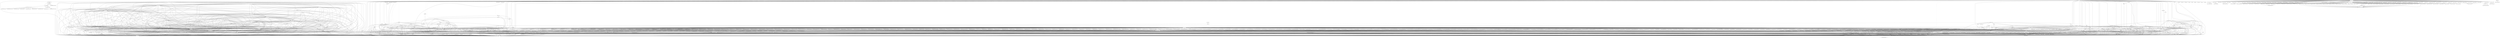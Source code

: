digraph depends {
    node [shape=plaintext]
"angstrom-feed-configs" -> "opkg" [style=dotted]
"angstrom-packagegroup-boot" -> "angstrom-version"
"angstrom-packagegroup-boot" -> "packagegroup-boot"
"avahi-daemon" -> "base-files"
"avahi-daemon" -> "base-passwd"
"avahi-daemon" -> "libavahi-common3"
"avahi-daemon" -> "libavahi-core7"
"avahi-daemon" -> "libc6"
"avahi-daemon" -> "libcap2"
"avahi-daemon" -> "libdaemon0"
"avahi-daemon" -> "libdbus-1-3"
"avahi-daemon" -> "libexpat1"
"avahi-daemon" -> "libnss-mdns" [style=dotted]
"avahi-daemon" -> "shadow"
"avahi-utils" -> "libavahi-client3"
"avahi-utils" -> "libavahi-common3"
"avahi-utils" -> "libc6"
"bash" -> "base-files"
"bash" -> "libc6"
"bash" -> "libtinfo5"
"bash" -> "update-alternatives-opkg"
"bluez5" -> "libc6"
"bluez5" -> "libdbus-1-3"
"bluez5" -> "libglib-2.0-0"
"bluez5" -> "libreadline7"
"bluez5" -> "libudev1"
"busybox" -> "busybox-syslog" [style=dotted]
"busybox" -> "busybox-udhcpc" [style=dotted]
"busybox" -> "libc6"
"busybox" -> "update-alternatives-opkg"
"ca-certificates" -> "openssl"
"coreutils" -> "libattr1"
"coreutils" -> "libc6"
"coreutils" -> "libcap2"
"coreutils" -> "libgmp10"
"coreutils" -> "update-alternatives-opkg"
"cpio" -> "libc6"
"cpio" -> "update-alternatives-opkg"
"cpufreq-tweaks" -> "cpufrequtils"
"cpufrequtils" -> "libc6"
"curl" -> "libc6"
"curl" -> "libcurl4"
"dbus-1" -> "base-files"
"dbus-1" -> "base-passwd"
"dbus-1" -> "libc6"
"dbus-1" -> "libdbus-1-3"
"dbus-1" -> "libexpat1"
"dbus-1" -> "libsystemd0"
"dbus-1" -> "libx11-6"
"dbus-1" -> "shadow"
"dracut" -> "bash"
"dracut" -> "busybox" [style=dotted]
"dracut" -> "coreutils" [style=dotted]
"dracut" -> "cpio"
"dracut" -> "findutils"
"dracut" -> "kernel-modules" [style=dotted]
"dracut" -> "ldd"
"dracut" -> "libc6"
"dracut" -> "libkmod2"
"dracut" -> "systemd"
"dracut" -> "util-linux"
"dracut" -> "util-linux-blkid"
"dracut" -> "util-linux-getopt"
"e2fsprogs-e2fsck" -> "libblkid1"
"e2fsprogs-e2fsck" -> "libc6"
"e2fsprogs-e2fsck" -> "libcom-err2"
"e2fsprogs-e2fsck" -> "libe2p2"
"e2fsprogs-e2fsck" -> "libext2fs2"
"e2fsprogs-e2fsck" -> "libuuid1"
"ffmpeg" -> "libavcodec58"
"ffmpeg" -> "libavdevice58"
"ffmpeg" -> "libavfilter7"
"ffmpeg" -> "libavformat58"
"ffmpeg" -> "libavutil56"
"ffmpeg" -> "libc6"
"ffmpeg" -> "libpostproc55"
"ffmpeg" -> "libswresample3"
"ffmpeg" -> "libswscale5"
"findutils" -> "libc6"
"findutils" -> "update-alternatives-opkg"
"fixmac" -> "ranpwd"
"glibc-gconv-ibm850" -> "glibc-gconv"
"glibc-gconv-ibm850" -> "libc6"
"glibc-gconv-unicode" -> "glibc-gconv"
"glibc-gconv-unicode" -> "libc6"
"glibc-gconv-utf-32" -> "glibc-gconv"
"glibc-gconv-utf-32" -> "libc6"
"glibc-localedata-en-gb" -> "glibc-localedata-en-us"
"glibc-localedata-en-gb" -> "glibc-localedata-i18n"
"glibc-localedata-en-gb" -> "glibc-localedata-iso14651-t1"
"glibc-localedata-en-gb" -> "glibc-localedata-translit-combining"
"glibc-localedata-en-us" -> "glibc-localedata-en-gb"
"glibc-localedata-en-us" -> "glibc-localedata-iso14651-t1"
"glibc-localedata-i18n" -> "glibc-localedata-iso14651-t1"
"glibc-localedata-i18n" -> "glibc-localedata-translit-neutral"
"glibc-localedata-iso14651-t1" -> "glibc-localedata-iso14651-t1-common"
"glibc-localedata-translit-neutral" -> "glibc-localedata-translit-circle"
"glibc-localedata-translit-neutral" -> "glibc-localedata-translit-cjk-compat"
"glibc-localedata-translit-neutral" -> "glibc-localedata-translit-compat"
"glibc-localedata-translit-neutral" -> "glibc-localedata-translit-font"
"glibc-localedata-translit-neutral" -> "glibc-localedata-translit-fraction"
"glibc-localedata-translit-neutral" -> "glibc-localedata-translit-narrow"
"glibc-localedata-translit-neutral" -> "glibc-localedata-translit-small"
"glibc-localedata-translit-neutral" -> "glibc-localedata-translit-wide"
"htop" -> "libc6"
"htop" -> "libncursesw5"
"htop" -> "libtinfo5"
"htop" -> "ncurses-terminfo"
"iptables" -> "kernel-module-iptable-filter" [style=dotted]
"iptables" -> "kernel-module-iptable-nat" [style=dotted]
"iptables" -> "kernel-module-ip-tables" [style=dotted]
"iptables" -> "kernel-module-ipt-masquerade" [style=dotted]
"iptables" -> "kernel-module-nf-conntrack-ipv4" [style=dotted]
"iptables" -> "kernel-module-nf-conntrack" [style=dotted]
"iptables" -> "kernel-module-nf-defrag-ipv4" [style=dotted]
"iptables" -> "kernel-module-nf-nat" [style=dotted]
"iptables" -> "kernel-module-x-tables" [style=dotted]
"iptables" -> "libc6"
"iw" -> "libc6"
"iw" -> "libnl-3-200"
"iw" -> "libnl-genl-3-200"
"kernel-module-8021q-4.17.1" -> "kernel-module-garp-4.17.1"
"kernel-module-8021q-4.17.1" -> "kernel-module-mrp-4.17.1"
"kernel-module-adv7511-4.17.1" -> "kernel-module-cec-4.17.1"
"kernel-module-asix-4.17.1" -> "kernel-module-usbnet-4.17.1"
"kernel-module-authencesn-4.17.1" -> "kernel-module-authenc-4.17.1"
"kernel-module-ax88179-178a-4.17.1" -> "kernel-module-usbnet-4.17.1"
"kernel-module-bluetooth-4.17.1" -> "kernel-module-ecdh-generic-4.17.1"
"kernel-module-bluetooth-4.17.1" -> "kernel-module-rfkill-4.17.1"
"kernel-module-brcmfmac-4.17.1" -> "kernel-module-brcmutil-4.17.1"
"kernel-module-brcmfmac-4.17.1" -> "kernel-module-cfg80211-4.17.1"
"kernel-module-bridge-4.17.1" -> "kernel-module-ipv6-4.17.1"
"kernel-module-bridge-4.17.1" -> "kernel-module-llc-4.17.1"
"kernel-module-bridge-4.17.1" -> "kernel-module-stp-4.17.1"
"kernel-module-br-netfilter-4.17.1" -> "kernel-module-bridge-4.17.1"
"kernel-module-btrfs-4.17.1" -> "kernel-module-libcrc32c-4.17.1"
"kernel-module-btrfs-4.17.1" -> "kernel-module-lzo-compress-4.17.1"
"kernel-module-btrfs-4.17.1" -> "kernel-module-raid6-pq-4.17.1"
"kernel-module-btrfs-4.17.1" -> "kernel-module-xor-4.17.1"
"kernel-module-btrfs-4.17.1" -> "kernel-module-zlib-deflate-4.17.1"
"kernel-module-btrfs-4.17.1" -> "kernel-module-zstd-compress-4.17.1"
"kernel-module-btrfs-4.17.1" -> "kernel-module-zstd-decompress-4.17.1"
"kernel-module-cdc-ether-4.17.1" -> "kernel-module-usbnet-4.17.1"
"kernel-module-cdc-ncm-4.17.1" -> "kernel-module-usbnet-4.17.1"
"kernel-module-cdc-subset-4.17.1" -> "kernel-module-usbnet-4.17.1"
"kernel-module-cfg80211-4.17.1" -> "kernel-module-rfkill-4.17.1"
"kernel-module-cuse-4.17.1" -> "kernel-module-fuse-4.17.1"
"kernel-module-dm9601-4.17.1" -> "kernel-module-usbnet-4.17.1"
"kernel-module-garp-4.17.1" -> "kernel-module-llc-4.17.1"
"kernel-module-garp-4.17.1" -> "kernel-module-stp-4.17.1"
"kernel-module-hci-uart-4.17.1" -> "kernel-module-bluetooth-4.17.1"
"kernel-module-hidp-4.17.1" -> "kernel-module-bluetooth-4.17.1"
"kernel-module-ip6table-filter-4.17.1" -> "kernel-module-ip6-tables-4.17.1"
"kernel-module-ip6table-filter-4.17.1" -> "kernel-module-x-tables-4.17.1"
"kernel-module-ip6table-mangle-4.17.1" -> "kernel-module-ip6-tables-4.17.1"
"kernel-module-ip6table-mangle-4.17.1" -> "kernel-module-ipv6-4.17.1"
"kernel-module-ip6table-mangle-4.17.1" -> "kernel-module-x-tables-4.17.1"
"kernel-module-ip6table-nat-4.17.1" -> "kernel-module-ip6-tables-4.17.1"
"kernel-module-ip6table-nat-4.17.1" -> "kernel-module-nf-nat-ipv6-4.17.1"
"kernel-module-ip6-tables-4.17.1" -> "kernel-module-x-tables-4.17.1"
"kernel-module-ip6t-masquerade-4.17.1" -> "kernel-module-nf-conntrack-4.17.1"
"kernel-module-ip6t-masquerade-4.17.1" -> "kernel-module-nf-nat-masquerade-ipv6-4.17.1"
"kernel-module-ip6t-masquerade-4.17.1" -> "kernel-module-x-tables-4.17.1"
"kernel-module-ip6t-reject-4.17.1" -> "kernel-module-nf-reject-ipv6-4.17.1"
"kernel-module-ip6t-reject-4.17.1" -> "kernel-module-x-tables-4.17.1"
"kernel-module-iptable-filter-4.17.1" -> "kernel-module-ip-tables-4.17.1"
"kernel-module-iptable-filter-4.17.1" -> "kernel-module-x-tables-4.17.1"
"kernel-module-iptable-mangle-4.17.1" -> "kernel-module-ip-tables-4.17.1"
"kernel-module-iptable-mangle-4.17.1" -> "kernel-module-x-tables-4.17.1"
"kernel-module-iptable-nat-4.17.1" -> "kernel-module-ip-tables-4.17.1"
"kernel-module-iptable-nat-4.17.1" -> "kernel-module-nf-nat-ipv4-4.17.1"
"kernel-module-ip-tables-4.17.1" -> "kernel-module-x-tables-4.17.1"
"kernel-module-ipt-masquerade-4.17.1" -> "kernel-module-nf-conntrack-4.17.1"
"kernel-module-ipt-masquerade-4.17.1" -> "kernel-module-nf-nat-masquerade-ipv4-4.17.1"
"kernel-module-ipt-masquerade-4.17.1" -> "kernel-module-x-tables-4.17.1"
"kernel-module-ipt-reject-4.17.1" -> "kernel-module-nf-reject-ipv4-4.17.1"
"kernel-module-ipt-reject-4.17.1" -> "kernel-module-x-tables-4.17.1"
"kernel-module-ir-jvc-decoder-4.17.1" -> "kernel-module-rc-core-4.17.1"
"kernel-module-ir-kbd-i2c-4.17.1" -> "kernel-module-rc-core-4.17.1"
"kernel-module-ir-mce-kbd-decoder-4.17.1" -> "kernel-module-rc-core-4.17.1"
"kernel-module-ir-nec-decoder-4.17.1" -> "kernel-module-rc-core-4.17.1"
"kernel-module-ir-rc5-decoder-4.17.1" -> "kernel-module-rc-core-4.17.1"
"kernel-module-ir-rc6-decoder-4.17.1" -> "kernel-module-rc-core-4.17.1"
"kernel-module-ir-sanyo-decoder-4.17.1" -> "kernel-module-rc-core-4.17.1"
"kernel-module-ir-sharp-decoder-4.17.1" -> "kernel-module-rc-core-4.17.1"
"kernel-module-ir-sony-decoder-4.17.1" -> "kernel-module-rc-core-4.17.1"
"kernel-module-ir-xmp-decoder-4.17.1" -> "kernel-module-rc-core-4.17.1"
"kernel-module-lima-4.17.1" -> "kernel-module-gpu-sched-4.17.1"
"kernel-module-lima-4.17.1" -> "kernel-module-ttm-4.17.1"
"kernel-module-mac80211-4.17.1" -> "kernel-module-cfg80211-4.17.1"
"kernel-module-macvtap-4.17.1" -> "kernel-module-macvlan-4.17.1"
"kernel-module-macvtap-4.17.1" -> "kernel-module-tap-4.17.1"
"kernel-module-mcs7830-4.17.1" -> "kernel-module-usbnet-4.17.1"
"kernel-module-meson-ir-4.17.1" -> "kernel-module-rc-core-4.17.1"
"kernel-module-meson-rng-4.17.1" -> "kernel-module-rng-core-4.17.1"
"kernel-module-meson-vdec-4.17.1" -> "kernel-module-v4l2-mem2mem-4.17.1"
"kernel-module-meson-vdec-4.17.1" -> "kernel-module-videobuf2-common-4.17.1"
"kernel-module-meson-vdec-4.17.1" -> "kernel-module-videobuf2-dma-contig-4.17.1"
"kernel-module-meson-vdec-4.17.1" -> "kernel-module-videobuf2-v4l2-4.17.1"
"kernel-module-meson-vdec-4.17.1" -> "kernel-module-videodev-4.17.1"
"kernel-module-net1080-4.17.1" -> "kernel-module-usbnet-4.17.1"
"kernel-module-nf-conntrack-4.17.1" -> "kernel-module-libcrc32c-4.17.1"
"kernel-module-nf-conntrack-ipv4-4.17.1" -> "kernel-module-nf-conntrack-4.17.1"
"kernel-module-nf-conntrack-ipv4-4.17.1" -> "kernel-module-nf-defrag-ipv4-4.17.1"
"kernel-module-nf-conntrack-ipv6-4.17.1" -> "kernel-module-ipv6-4.17.1"
"kernel-module-nf-conntrack-ipv6-4.17.1" -> "kernel-module-nf-conntrack-4.17.1"
"kernel-module-nf-conntrack-ipv6-4.17.1" -> "kernel-module-nf-defrag-ipv6-4.17.1"
"kernel-module-nf-defrag-ipv6-4.17.1" -> "kernel-module-ipv6-4.17.1"
"kernel-module-nf-log-ipv4-4.17.1" -> "kernel-module-nf-log-common-4.17.1"
"kernel-module-nf-log-ipv6-4.17.1" -> "kernel-module-nf-log-common-4.17.1"
"kernel-module-nf-nat-4.17.1" -> "kernel-module-libcrc32c-4.17.1"
"kernel-module-nf-nat-4.17.1" -> "kernel-module-nf-conntrack-4.17.1"
"kernel-module-nf-nat-ipv4-4.17.1" -> "kernel-module-nf-conntrack-4.17.1"
"kernel-module-nf-nat-ipv4-4.17.1" -> "kernel-module-nf-nat-4.17.1"
"kernel-module-nf-nat-ipv6-4.17.1" -> "kernel-module-ipv6-4.17.1"
"kernel-module-nf-nat-ipv6-4.17.1" -> "kernel-module-nf-conntrack-4.17.1"
"kernel-module-nf-nat-ipv6-4.17.1" -> "kernel-module-nf-nat-4.17.1"
"kernel-module-nf-nat-masquerade-ipv4-4.17.1" -> "kernel-module-nf-conntrack-4.17.1"
"kernel-module-nf-nat-masquerade-ipv4-4.17.1" -> "kernel-module-nf-nat-4.17.1"
"kernel-module-nf-nat-masquerade-ipv6-4.17.1" -> "kernel-module-ipv6-4.17.1"
"kernel-module-nf-nat-masquerade-ipv6-4.17.1" -> "kernel-module-nf-conntrack-4.17.1"
"kernel-module-nf-nat-masquerade-ipv6-4.17.1" -> "kernel-module-nf-nat-4.17.1"
"kernel-module-nf-reject-ipv6-4.17.1" -> "kernel-module-ipv6-4.17.1"
"kernel-module-p8022-4.17.1" -> "kernel-module-llc-4.17.1"
"kernel-module-plusb-4.17.1" -> "kernel-module-usbnet-4.17.1"
"kernel-module-psnap-4.17.1" -> "kernel-module-llc-4.17.1"
"kernel-module-rc-adstech-dvb-t-pci-4.17.1" -> "kernel-module-rc-core-4.17.1"
"kernel-module-rc-alink-dtu-m-4.17.1" -> "kernel-module-rc-core-4.17.1"
"kernel-module-rc-anysee-4.17.1" -> "kernel-module-rc-core-4.17.1"
"kernel-module-rc-apac-viewcomp-4.17.1" -> "kernel-module-rc-core-4.17.1"
"kernel-module-rc-astrometa-t2hybrid-4.17.1" -> "kernel-module-rc-core-4.17.1"
"kernel-module-rc-asus-pc39-4.17.1" -> "kernel-module-rc-core-4.17.1"
"kernel-module-rc-asus-ps3-100-4.17.1" -> "kernel-module-rc-core-4.17.1"
"kernel-module-rc-ati-tv-wonder-hd-600-4.17.1" -> "kernel-module-rc-core-4.17.1"
"kernel-module-rc-ati-x10-4.17.1" -> "kernel-module-rc-core-4.17.1"
"kernel-module-rc-avermedia-4.17.1" -> "kernel-module-rc-core-4.17.1"
"kernel-module-rc-avermedia-a16d-4.17.1" -> "kernel-module-rc-core-4.17.1"
"kernel-module-rc-avermedia-cardbus-4.17.1" -> "kernel-module-rc-core-4.17.1"
"kernel-module-rc-avermedia-dvbt-4.17.1" -> "kernel-module-rc-core-4.17.1"
"kernel-module-rc-avermedia-m135a-4.17.1" -> "kernel-module-rc-core-4.17.1"
"kernel-module-rc-avermedia-m733a-rm-k6-4.17.1" -> "kernel-module-rc-core-4.17.1"
"kernel-module-rc-avermedia-rm-ks-4.17.1" -> "kernel-module-rc-core-4.17.1"
"kernel-module-rc-avertv-303-4.17.1" -> "kernel-module-rc-core-4.17.1"
"kernel-module-rc-azurewave-ad-tu700-4.17.1" -> "kernel-module-rc-core-4.17.1"
"kernel-module-rc-behold-4.17.1" -> "kernel-module-rc-core-4.17.1"
"kernel-module-rc-behold-columbus-4.17.1" -> "kernel-module-rc-core-4.17.1"
"kernel-module-rc-budget-ci-old-4.17.1" -> "kernel-module-rc-core-4.17.1"
"kernel-module-rc-cec-4.17.1" -> "kernel-module-rc-core-4.17.1"
"kernel-module-rc-cinergy-1400-4.17.1" -> "kernel-module-rc-core-4.17.1"
"kernel-module-rc-cinergy-4.17.1" -> "kernel-module-rc-core-4.17.1"
"kernel-module-rc-d680-dmb-4.17.1" -> "kernel-module-rc-core-4.17.1"
"kernel-module-rc-delock-61959-4.17.1" -> "kernel-module-rc-core-4.17.1"
"kernel-module-rc-dib0700-nec-4.17.1" -> "kernel-module-rc-core-4.17.1"
"kernel-module-rc-dib0700-rc5-4.17.1" -> "kernel-module-rc-core-4.17.1"
"kernel-module-rc-digitalnow-tinytwin-4.17.1" -> "kernel-module-rc-core-4.17.1"
"kernel-module-rc-digittrade-4.17.1" -> "kernel-module-rc-core-4.17.1"
"kernel-module-rc-dm1105-nec-4.17.1" -> "kernel-module-rc-core-4.17.1"
"kernel-module-rc-dntv-live-dvb-t-4.17.1" -> "kernel-module-rc-core-4.17.1"
"kernel-module-rc-dntv-live-dvbt-pro-4.17.1" -> "kernel-module-rc-core-4.17.1"
"kernel-module-rc-dtt200u-4.17.1" -> "kernel-module-rc-core-4.17.1"
"kernel-module-rc-dvbsky-4.17.1" -> "kernel-module-rc-core-4.17.1"
"kernel-module-rc-dvico-mce-4.17.1" -> "kernel-module-rc-core-4.17.1"
"kernel-module-rc-dvico-portable-4.17.1" -> "kernel-module-rc-core-4.17.1"
"kernel-module-rc-em-terratec-4.17.1" -> "kernel-module-rc-core-4.17.1"
"kernel-module-rc-encore-enltv2-4.17.1" -> "kernel-module-rc-core-4.17.1"
"kernel-module-rc-encore-enltv-4.17.1" -> "kernel-module-rc-core-4.17.1"
"kernel-module-rc-encore-enltv-fm53-4.17.1" -> "kernel-module-rc-core-4.17.1"
"kernel-module-rc-evga-indtube-4.17.1" -> "kernel-module-rc-core-4.17.1"
"kernel-module-rc-eztv-4.17.1" -> "kernel-module-rc-core-4.17.1"
"kernel-module-rc-flydvb-4.17.1" -> "kernel-module-rc-core-4.17.1"
"kernel-module-rc-flyvideo-4.17.1" -> "kernel-module-rc-core-4.17.1"
"kernel-module-rc-fusionhdtv-mce-4.17.1" -> "kernel-module-rc-core-4.17.1"
"kernel-module-rc-gadmei-rm008z-4.17.1" -> "kernel-module-rc-core-4.17.1"
"kernel-module-rc-geekbox-4.17.1" -> "kernel-module-rc-core-4.17.1"
"kernel-module-rc-genius-tvgo-a11mce-4.17.1" -> "kernel-module-rc-core-4.17.1"
"kernel-module-rc-gotview7135-4.17.1" -> "kernel-module-rc-core-4.17.1"
"kernel-module-rc-hauppauge-4.17.1" -> "kernel-module-rc-core-4.17.1"
"kernel-module-rc-hisi-poplar-4.17.1" -> "kernel-module-rc-core-4.17.1"
"kernel-module-rc-hisi-tv-demo-4.17.1" -> "kernel-module-rc-core-4.17.1"
"kernel-module-rc-imon-mce-4.17.1" -> "kernel-module-rc-core-4.17.1"
"kernel-module-rc-imon-pad-4.17.1" -> "kernel-module-rc-core-4.17.1"
"kernel-module-rc-imon-rsc-4.17.1" -> "kernel-module-rc-core-4.17.1"
"kernel-module-rc-iodata-bctv7e-4.17.1" -> "kernel-module-rc-core-4.17.1"
"kernel-module-rc-it913x-v1-4.17.1" -> "kernel-module-rc-core-4.17.1"
"kernel-module-rc-it913x-v2-4.17.1" -> "kernel-module-rc-core-4.17.1"
"kernel-module-rc-kaiomy-4.17.1" -> "kernel-module-rc-core-4.17.1"
"kernel-module-rc-kworld-315u-4.17.1" -> "kernel-module-rc-core-4.17.1"
"kernel-module-rc-kworld-pc150u-4.17.1" -> "kernel-module-rc-core-4.17.1"
"kernel-module-rc-kworld-plus-tv-analog-4.17.1" -> "kernel-module-rc-core-4.17.1"
"kernel-module-rc-leadtek-y04g0051-4.17.1" -> "kernel-module-rc-core-4.17.1"
"kernel-module-rc-lme2510-4.17.1" -> "kernel-module-rc-core-4.17.1"
"kernel-module-rc-manli-4.17.1" -> "kernel-module-rc-core-4.17.1"
"kernel-module-rc-medion-x10-4.17.1" -> "kernel-module-rc-core-4.17.1"
"kernel-module-rc-medion-x10-digitainer-4.17.1" -> "kernel-module-rc-core-4.17.1"
"kernel-module-rc-medion-x10-or2x-4.17.1" -> "kernel-module-rc-core-4.17.1"
"kernel-module-rc-msi-digivox-ii-4.17.1" -> "kernel-module-rc-core-4.17.1"
"kernel-module-rc-msi-digivox-iii-4.17.1" -> "kernel-module-rc-core-4.17.1"
"kernel-module-rc-msi-tvanywhere-4.17.1" -> "kernel-module-rc-core-4.17.1"
"kernel-module-rc-msi-tvanywhere-plus-4.17.1" -> "kernel-module-rc-core-4.17.1"
"kernel-module-rc-nebula-4.17.1" -> "kernel-module-rc-core-4.17.1"
"kernel-module-rc-nec-terratec-cinergy-xs-4.17.1" -> "kernel-module-rc-core-4.17.1"
"kernel-module-rc-norwood-4.17.1" -> "kernel-module-rc-core-4.17.1"
"kernel-module-rc-npgtech-4.17.1" -> "kernel-module-rc-core-4.17.1"
"kernel-module-rc-pctv-sedna-4.17.1" -> "kernel-module-rc-core-4.17.1"
"kernel-module-rc-pinnacle-color-4.17.1" -> "kernel-module-rc-core-4.17.1"
"kernel-module-rc-pinnacle-grey-4.17.1" -> "kernel-module-rc-core-4.17.1"
"kernel-module-rc-pinnacle-pctv-hd-4.17.1" -> "kernel-module-rc-core-4.17.1"
"kernel-module-rc-pixelview-002t-4.17.1" -> "kernel-module-rc-core-4.17.1"
"kernel-module-rc-pixelview-4.17.1" -> "kernel-module-rc-core-4.17.1"
"kernel-module-rc-pixelview-mk12-4.17.1" -> "kernel-module-rc-core-4.17.1"
"kernel-module-rc-pixelview-new-4.17.1" -> "kernel-module-rc-core-4.17.1"
"kernel-module-rc-powercolor-real-angel-4.17.1" -> "kernel-module-rc-core-4.17.1"
"kernel-module-rc-proteus-2309-4.17.1" -> "kernel-module-rc-core-4.17.1"
"kernel-module-rc-purpletv-4.17.1" -> "kernel-module-rc-core-4.17.1"
"kernel-module-rc-pv951-4.17.1" -> "kernel-module-rc-core-4.17.1"
"kernel-module-rc-rc6-mce-4.17.1" -> "kernel-module-rc-core-4.17.1"
"kernel-module-rc-real-audio-220-32-keys-4.17.1" -> "kernel-module-rc-core-4.17.1"
"kernel-module-rc-reddo-4.17.1" -> "kernel-module-rc-core-4.17.1"
"kernel-module-rc-snapstream-firefly-4.17.1" -> "kernel-module-rc-core-4.17.1"
"kernel-module-rc-streamzap-4.17.1" -> "kernel-module-rc-core-4.17.1"
"kernel-module-rc-su3000-4.17.1" -> "kernel-module-rc-core-4.17.1"
"kernel-module-rc-tango-4.17.1" -> "kernel-module-rc-core-4.17.1"
"kernel-module-rc-tbs-nec-4.17.1" -> "kernel-module-rc-core-4.17.1"
"kernel-module-rc-technisat-ts35-4.17.1" -> "kernel-module-rc-core-4.17.1"
"kernel-module-rc-technisat-usb2-4.17.1" -> "kernel-module-rc-core-4.17.1"
"kernel-module-rc-terratec-cinergy-c-pci-4.17.1" -> "kernel-module-rc-core-4.17.1"
"kernel-module-rc-terratec-cinergy-s2-hd-4.17.1" -> "kernel-module-rc-core-4.17.1"
"kernel-module-rc-terratec-cinergy-xs-4.17.1" -> "kernel-module-rc-core-4.17.1"
"kernel-module-rc-terratec-slim-2-4.17.1" -> "kernel-module-rc-core-4.17.1"
"kernel-module-rc-terratec-slim-4.17.1" -> "kernel-module-rc-core-4.17.1"
"kernel-module-rc-tevii-nec-4.17.1" -> "kernel-module-rc-core-4.17.1"
"kernel-module-rc-tivo-4.17.1" -> "kernel-module-rc-core-4.17.1"
"kernel-module-rc-total-media-in-hand-02-4.17.1" -> "kernel-module-rc-core-4.17.1"
"kernel-module-rc-total-media-in-hand-4.17.1" -> "kernel-module-rc-core-4.17.1"
"kernel-module-rc-trekstor-4.17.1" -> "kernel-module-rc-core-4.17.1"
"kernel-module-rc-tt-1500-4.17.1" -> "kernel-module-rc-core-4.17.1"
"kernel-module-rc-twinhan1027-4.17.1" -> "kernel-module-rc-core-4.17.1"
"kernel-module-rc-twinhan-dtv-cab-ci-4.17.1" -> "kernel-module-rc-core-4.17.1"
"kernel-module-rc-videomate-m1f-4.17.1" -> "kernel-module-rc-core-4.17.1"
"kernel-module-rc-videomate-s350-4.17.1" -> "kernel-module-rc-core-4.17.1"
"kernel-module-rc-videomate-tv-pvr-4.17.1" -> "kernel-module-rc-core-4.17.1"
"kernel-module-rc-winfast-4.17.1" -> "kernel-module-rc-core-4.17.1"
"kernel-module-rc-winfast-usbii-deluxe-4.17.1" -> "kernel-module-rc-core-4.17.1"
"kernel-module-rc-zx-irdec-4.17.1" -> "kernel-module-rc-core-4.17.1"
"kernel-module-sit-4.17.1" -> "kernel-module-ip-tunnel-4.17.1"
"kernel-module-sit-4.17.1" -> "kernel-module-ipv6-4.17.1"
"kernel-module-sit-4.17.1" -> "kernel-module-tunnel4-4.17.1"
"kernel-modules" -> "kernel-module-8021q-4.17.1"
"kernel-modules" -> "kernel-module-adv7511-4.17.1"
"kernel-modules" -> "kernel-module-arc4-4.17.1"
"kernel-modules" -> "kernel-module-asix-4.17.1"
"kernel-modules" -> "kernel-module-at25-4.17.1"
"kernel-modules" -> "kernel-module-authenc-4.17.1"
"kernel-modules" -> "kernel-module-authencesn-4.17.1"
"kernel-modules" -> "kernel-module-ax88179-178a-4.17.1"
"kernel-modules" -> "kernel-module-bluetooth-4.17.1"
"kernel-modules" -> "kernel-module-brcmfmac-4.17.1"
"kernel-modules" -> "kernel-module-brcmutil-4.17.1"
"kernel-modules" -> "kernel-module-bridge-4.17.1"
"kernel-modules" -> "kernel-module-br-netfilter-4.17.1"
"kernel-modules" -> "kernel-module-btrfs-4.17.1"
"kernel-modules" -> "kernel-module-ccm-4.17.1"
"kernel-modules" -> "kernel-module-cdc-ether-4.17.1"
"kernel-modules" -> "kernel-module-cdc-ncm-4.17.1"
"kernel-modules" -> "kernel-module-cdc-subset-4.17.1"
"kernel-modules" -> "kernel-module-cec-4.17.1"
"kernel-modules" -> "kernel-module-cfg80211-4.17.1"
"kernel-modules" -> "kernel-module-ch7006-4.17.1"
"kernel-modules" -> "kernel-module-cmac-4.17.1"
"kernel-modules" -> "kernel-module-crypto-engine-4.17.1"
"kernel-modules" -> "kernel-module-ctr-4.17.1"
"kernel-modules" -> "kernel-module-cuse-4.17.1"
"kernel-modules" -> "kernel-module-dm9601-4.17.1"
"kernel-modules" -> "kernel-module-dvb-core-4.17.1"
"kernel-modules" -> "kernel-module-ecb-4.17.1"
"kernel-modules" -> "kernel-module-ecdh-generic-4.17.1"
"kernel-modules" -> "kernel-module-fuse-4.17.1"
"kernel-modules" -> "kernel-module-garp-4.17.1"
"kernel-modules" -> "kernel-module-gcm-4.17.1"
"kernel-modules" -> "kernel-module-ghash-generic-4.17.1"
"kernel-modules" -> "kernel-module-gpu-sched-4.17.1"
"kernel-modules" -> "kernel-module-hci-uart-4.17.1"
"kernel-modules" -> "kernel-module-hidp-4.17.1"
"kernel-modules" -> "kernel-module-ina2xx-4.17.1"
"kernel-modules" -> "kernel-module-ip6table-filter-4.17.1"
"kernel-modules" -> "kernel-module-ip6table-mangle-4.17.1"
"kernel-modules" -> "kernel-module-ip6table-nat-4.17.1"
"kernel-modules" -> "kernel-module-ip6-tables-4.17.1"
"kernel-modules" -> "kernel-module-ip6t-masquerade-4.17.1"
"kernel-modules" -> "kernel-module-ip6t-reject-4.17.1"
"kernel-modules" -> "kernel-module-iptable-filter-4.17.1"
"kernel-modules" -> "kernel-module-iptable-mangle-4.17.1"
"kernel-modules" -> "kernel-module-iptable-nat-4.17.1"
"kernel-modules" -> "kernel-module-ip-tables-4.17.1"
"kernel-modules" -> "kernel-module-ipt-masquerade-4.17.1"
"kernel-modules" -> "kernel-module-ipt-reject-4.17.1"
"kernel-modules" -> "kernel-module-ip-tunnel-4.17.1"
"kernel-modules" -> "kernel-module-ipv6-4.17.1"
"kernel-modules" -> "kernel-module-ir-jvc-decoder-4.17.1"
"kernel-modules" -> "kernel-module-ir-kbd-i2c-4.17.1"
"kernel-modules" -> "kernel-module-ir-mce-kbd-decoder-4.17.1"
"kernel-modules" -> "kernel-module-ir-nec-decoder-4.17.1"
"kernel-modules" -> "kernel-module-ir-rc5-decoder-4.17.1"
"kernel-modules" -> "kernel-module-ir-rc6-decoder-4.17.1"
"kernel-modules" -> "kernel-module-ir-sanyo-decoder-4.17.1"
"kernel-modules" -> "kernel-module-ir-sharp-decoder-4.17.1"
"kernel-modules" -> "kernel-module-ir-sony-decoder-4.17.1"
"kernel-modules" -> "kernel-module-ir-xmp-decoder-4.17.1"
"kernel-modules" -> "kernel-module-libcrc32c-4.17.1"
"kernel-modules" -> "kernel-module-lima-4.17.1"
"kernel-modules" -> "kernel-module-llc-4.17.1"
"kernel-modules" -> "kernel-module-lm90-4.17.1"
"kernel-modules" -> "kernel-module-lzo-compress-4.17.1"
"kernel-modules" -> "kernel-module-mac80211-4.17.1"
"kernel-modules" -> "kernel-module-macvlan-4.17.1"
"kernel-modules" -> "kernel-module-macvtap-4.17.1"
"kernel-modules" -> "kernel-module-mc44s803-4.17.1"
"kernel-modules" -> "kernel-module-mcs7830-4.17.1"
"kernel-modules" -> "kernel-module-media-4.17.1"
"kernel-modules" -> "kernel-module-meson-gxbb-wdt-4.17.1"
"kernel-modules" -> "kernel-module-meson-ir-4.17.1"
"kernel-modules" -> "kernel-module-meson-rng-4.17.1"
"kernel-modules" -> "kernel-module-meson-vdec-4.17.1"
"kernel-modules" -> "kernel-module-meson-wdt-4.17.1"
"kernel-modules" -> "kernel-module-mrp-4.17.1"
"kernel-modules" -> "kernel-module-mt20xx-4.17.1"
"kernel-modules" -> "kernel-module-nbd-4.17.1"
"kernel-modules" -> "kernel-module-net1080-4.17.1"
"kernel-modules" -> "kernel-module-nf-conntrack-4.17.1"
"kernel-modules" -> "kernel-module-nf-conntrack-ipv4-4.17.1"
"kernel-modules" -> "kernel-module-nf-conntrack-ipv6-4.17.1"
"kernel-modules" -> "kernel-module-nf-defrag-ipv4-4.17.1"
"kernel-modules" -> "kernel-module-nf-defrag-ipv6-4.17.1"
"kernel-modules" -> "kernel-module-nf-log-common-4.17.1"
"kernel-modules" -> "kernel-module-nf-log-ipv4-4.17.1"
"kernel-modules" -> "kernel-module-nf-log-ipv6-4.17.1"
"kernel-modules" -> "kernel-module-nf-nat-4.17.1"
"kernel-modules" -> "kernel-module-nf-nat-ipv4-4.17.1"
"kernel-modules" -> "kernel-module-nf-nat-ipv6-4.17.1"
"kernel-modules" -> "kernel-module-nf-nat-masquerade-ipv4-4.17.1"
"kernel-modules" -> "kernel-module-nf-nat-masquerade-ipv6-4.17.1"
"kernel-modules" -> "kernel-module-nf-reject-ipv4-4.17.1"
"kernel-modules" -> "kernel-module-nf-reject-ipv6-4.17.1"
"kernel-modules" -> "kernel-module-nfs-layout-flexfiles-4.17.1"
"kernel-modules" -> "kernel-module-overlay-4.17.1"
"kernel-modules" -> "kernel-module-p8022-4.17.1"
"kernel-modules" -> "kernel-module-pegasus-4.17.1"
"kernel-modules" -> "kernel-module-plusb-4.17.1"
"kernel-modules" -> "kernel-module-psnap-4.17.1"
"kernel-modules" -> "kernel-module-pwm-meson-4.17.1"
"kernel-modules" -> "kernel-module-r8152-4.17.1"
"kernel-modules" -> "kernel-module-raid6-pq-4.17.1"
"kernel-modules" -> "kernel-module-rc-adstech-dvb-t-pci-4.17.1"
"kernel-modules" -> "kernel-module-rc-alink-dtu-m-4.17.1"
"kernel-modules" -> "kernel-module-rc-anysee-4.17.1"
"kernel-modules" -> "kernel-module-rc-apac-viewcomp-4.17.1"
"kernel-modules" -> "kernel-module-rc-astrometa-t2hybrid-4.17.1"
"kernel-modules" -> "kernel-module-rc-asus-pc39-4.17.1"
"kernel-modules" -> "kernel-module-rc-asus-ps3-100-4.17.1"
"kernel-modules" -> "kernel-module-rc-ati-tv-wonder-hd-600-4.17.1"
"kernel-modules" -> "kernel-module-rc-ati-x10-4.17.1"
"kernel-modules" -> "kernel-module-rc-avermedia-4.17.1"
"kernel-modules" -> "kernel-module-rc-avermedia-a16d-4.17.1"
"kernel-modules" -> "kernel-module-rc-avermedia-cardbus-4.17.1"
"kernel-modules" -> "kernel-module-rc-avermedia-dvbt-4.17.1"
"kernel-modules" -> "kernel-module-rc-avermedia-m135a-4.17.1"
"kernel-modules" -> "kernel-module-rc-avermedia-m733a-rm-k6-4.17.1"
"kernel-modules" -> "kernel-module-rc-avermedia-rm-ks-4.17.1"
"kernel-modules" -> "kernel-module-rc-avertv-303-4.17.1"
"kernel-modules" -> "kernel-module-rc-azurewave-ad-tu700-4.17.1"
"kernel-modules" -> "kernel-module-rc-behold-4.17.1"
"kernel-modules" -> "kernel-module-rc-behold-columbus-4.17.1"
"kernel-modules" -> "kernel-module-rc-budget-ci-old-4.17.1"
"kernel-modules" -> "kernel-module-rc-cec-4.17.1"
"kernel-modules" -> "kernel-module-rc-cinergy-1400-4.17.1"
"kernel-modules" -> "kernel-module-rc-cinergy-4.17.1"
"kernel-modules" -> "kernel-module-rc-core-4.17.1"
"kernel-modules" -> "kernel-module-rc-d680-dmb-4.17.1"
"kernel-modules" -> "kernel-module-rc-delock-61959-4.17.1"
"kernel-modules" -> "kernel-module-rc-dib0700-nec-4.17.1"
"kernel-modules" -> "kernel-module-rc-dib0700-rc5-4.17.1"
"kernel-modules" -> "kernel-module-rc-digitalnow-tinytwin-4.17.1"
"kernel-modules" -> "kernel-module-rc-digittrade-4.17.1"
"kernel-modules" -> "kernel-module-rc-dm1105-nec-4.17.1"
"kernel-modules" -> "kernel-module-rc-dntv-live-dvb-t-4.17.1"
"kernel-modules" -> "kernel-module-rc-dntv-live-dvbt-pro-4.17.1"
"kernel-modules" -> "kernel-module-rc-dtt200u-4.17.1"
"kernel-modules" -> "kernel-module-rc-dvbsky-4.17.1"
"kernel-modules" -> "kernel-module-rc-dvico-mce-4.17.1"
"kernel-modules" -> "kernel-module-rc-dvico-portable-4.17.1"
"kernel-modules" -> "kernel-module-rc-em-terratec-4.17.1"
"kernel-modules" -> "kernel-module-rc-encore-enltv2-4.17.1"
"kernel-modules" -> "kernel-module-rc-encore-enltv-4.17.1"
"kernel-modules" -> "kernel-module-rc-encore-enltv-fm53-4.17.1"
"kernel-modules" -> "kernel-module-rc-evga-indtube-4.17.1"
"kernel-modules" -> "kernel-module-rc-eztv-4.17.1"
"kernel-modules" -> "kernel-module-rc-flydvb-4.17.1"
"kernel-modules" -> "kernel-module-rc-flyvideo-4.17.1"
"kernel-modules" -> "kernel-module-rc-fusionhdtv-mce-4.17.1"
"kernel-modules" -> "kernel-module-rc-gadmei-rm008z-4.17.1"
"kernel-modules" -> "kernel-module-rc-geekbox-4.17.1"
"kernel-modules" -> "kernel-module-rc-genius-tvgo-a11mce-4.17.1"
"kernel-modules" -> "kernel-module-rc-gotview7135-4.17.1"
"kernel-modules" -> "kernel-module-rc-hauppauge-4.17.1"
"kernel-modules" -> "kernel-module-rc-hisi-poplar-4.17.1"
"kernel-modules" -> "kernel-module-rc-hisi-tv-demo-4.17.1"
"kernel-modules" -> "kernel-module-rc-imon-mce-4.17.1"
"kernel-modules" -> "kernel-module-rc-imon-pad-4.17.1"
"kernel-modules" -> "kernel-module-rc-imon-rsc-4.17.1"
"kernel-modules" -> "kernel-module-rc-iodata-bctv7e-4.17.1"
"kernel-modules" -> "kernel-module-rc-it913x-v1-4.17.1"
"kernel-modules" -> "kernel-module-rc-it913x-v2-4.17.1"
"kernel-modules" -> "kernel-module-rc-kaiomy-4.17.1"
"kernel-modules" -> "kernel-module-rc-kworld-315u-4.17.1"
"kernel-modules" -> "kernel-module-rc-kworld-pc150u-4.17.1"
"kernel-modules" -> "kernel-module-rc-kworld-plus-tv-analog-4.17.1"
"kernel-modules" -> "kernel-module-rc-leadtek-y04g0051-4.17.1"
"kernel-modules" -> "kernel-module-rc-lme2510-4.17.1"
"kernel-modules" -> "kernel-module-rc-manli-4.17.1"
"kernel-modules" -> "kernel-module-rc-medion-x10-4.17.1"
"kernel-modules" -> "kernel-module-rc-medion-x10-digitainer-4.17.1"
"kernel-modules" -> "kernel-module-rc-medion-x10-or2x-4.17.1"
"kernel-modules" -> "kernel-module-rc-msi-digivox-ii-4.17.1"
"kernel-modules" -> "kernel-module-rc-msi-digivox-iii-4.17.1"
"kernel-modules" -> "kernel-module-rc-msi-tvanywhere-4.17.1"
"kernel-modules" -> "kernel-module-rc-msi-tvanywhere-plus-4.17.1"
"kernel-modules" -> "kernel-module-rc-nebula-4.17.1"
"kernel-modules" -> "kernel-module-rc-nec-terratec-cinergy-xs-4.17.1"
"kernel-modules" -> "kernel-module-rc-norwood-4.17.1"
"kernel-modules" -> "kernel-module-rc-npgtech-4.17.1"
"kernel-modules" -> "kernel-module-rc-pctv-sedna-4.17.1"
"kernel-modules" -> "kernel-module-rc-pinnacle-color-4.17.1"
"kernel-modules" -> "kernel-module-rc-pinnacle-grey-4.17.1"
"kernel-modules" -> "kernel-module-rc-pinnacle-pctv-hd-4.17.1"
"kernel-modules" -> "kernel-module-rc-pixelview-002t-4.17.1"
"kernel-modules" -> "kernel-module-rc-pixelview-4.17.1"
"kernel-modules" -> "kernel-module-rc-pixelview-mk12-4.17.1"
"kernel-modules" -> "kernel-module-rc-pixelview-new-4.17.1"
"kernel-modules" -> "kernel-module-rc-powercolor-real-angel-4.17.1"
"kernel-modules" -> "kernel-module-rc-proteus-2309-4.17.1"
"kernel-modules" -> "kernel-module-rc-purpletv-4.17.1"
"kernel-modules" -> "kernel-module-rc-pv951-4.17.1"
"kernel-modules" -> "kernel-module-rc-rc6-mce-4.17.1"
"kernel-modules" -> "kernel-module-rc-real-audio-220-32-keys-4.17.1"
"kernel-modules" -> "kernel-module-rc-reddo-4.17.1"
"kernel-modules" -> "kernel-module-rc-snapstream-firefly-4.17.1"
"kernel-modules" -> "kernel-module-rc-streamzap-4.17.1"
"kernel-modules" -> "kernel-module-rc-su3000-4.17.1"
"kernel-modules" -> "kernel-module-rc-tango-4.17.1"
"kernel-modules" -> "kernel-module-rc-tbs-nec-4.17.1"
"kernel-modules" -> "kernel-module-rc-technisat-ts35-4.17.1"
"kernel-modules" -> "kernel-module-rc-technisat-usb2-4.17.1"
"kernel-modules" -> "kernel-module-rc-terratec-cinergy-c-pci-4.17.1"
"kernel-modules" -> "kernel-module-rc-terratec-cinergy-s2-hd-4.17.1"
"kernel-modules" -> "kernel-module-rc-terratec-cinergy-xs-4.17.1"
"kernel-modules" -> "kernel-module-rc-terratec-slim-2-4.17.1"
"kernel-modules" -> "kernel-module-rc-terratec-slim-4.17.1"
"kernel-modules" -> "kernel-module-rc-tevii-nec-4.17.1"
"kernel-modules" -> "kernel-module-rc-tivo-4.17.1"
"kernel-modules" -> "kernel-module-rc-total-media-in-hand-02-4.17.1"
"kernel-modules" -> "kernel-module-rc-total-media-in-hand-4.17.1"
"kernel-modules" -> "kernel-module-rc-trekstor-4.17.1"
"kernel-modules" -> "kernel-module-rc-tt-1500-4.17.1"
"kernel-modules" -> "kernel-module-rc-twinhan1027-4.17.1"
"kernel-modules" -> "kernel-module-rc-twinhan-dtv-cab-ci-4.17.1"
"kernel-modules" -> "kernel-module-rc-videomate-m1f-4.17.1"
"kernel-modules" -> "kernel-module-rc-videomate-s350-4.17.1"
"kernel-modules" -> "kernel-module-rc-videomate-tv-pvr-4.17.1"
"kernel-modules" -> "kernel-module-rc-winfast-4.17.1"
"kernel-modules" -> "kernel-module-rc-winfast-usbii-deluxe-4.17.1"
"kernel-modules" -> "kernel-module-rc-zx-irdec-4.17.1"
"kernel-modules" -> "kernel-module-realtek-4.17.1"
"kernel-modules" -> "kernel-module-rfkill-4.17.1"
"kernel-modules" -> "kernel-module-rng-core-4.17.1"
"kernel-modules" -> "kernel-module-rtc-rk808-4.17.1"
"kernel-modules" -> "kernel-module-rtl8150-4.17.1"
"kernel-modules" -> "kernel-module-seqiv-4.17.1"
"kernel-modules" -> "kernel-module-sil164-4.17.1"
"kernel-modules" -> "kernel-module-sit-4.17.1"
"kernel-modules" -> "kernel-module-smsc75xx-4.17.1"
"kernel-modules" -> "kernel-module-smsc95xx-4.17.1"
"kernel-modules" -> "kernel-module-spidev-4.17.1"
"kernel-modules" -> "kernel-module-spi-meson-spifc-4.17.1"
"kernel-modules" -> "kernel-module-sr9800-4.17.1"
"kernel-modules" -> "kernel-module-stp-4.17.1"
"kernel-modules" -> "kernel-module-tap-4.17.1"
"kernel-modules" -> "kernel-module-tda18271-4.17.1"
"kernel-modules" -> "kernel-module-tda827x-4.17.1"
"kernel-modules" -> "kernel-module-tda8290-4.17.1"
"kernel-modules" -> "kernel-module-tda9887-4.17.1"
"kernel-modules" -> "kernel-module-ttm-4.17.1"
"kernel-modules" -> "kernel-module-tuner-simple-4.17.1"
"kernel-modules" -> "kernel-module-tuner-types-4.17.1"
"kernel-modules" -> "kernel-module-tuner-xc2028-4.17.1"
"kernel-modules" -> "kernel-module-tunnel4-4.17.1"
"kernel-modules" -> "kernel-module-usbnet-4.17.1"
"kernel-modules" -> "kernel-module-v4l2-common-4.17.1"
"kernel-modules" -> "kernel-module-v4l2-dv-timings-4.17.1"
"kernel-modules" -> "kernel-module-v4l2-mem2mem-4.17.1"
"kernel-modules" -> "kernel-module-veth-4.17.1"
"kernel-modules" -> "kernel-module-videobuf2-common-4.17.1"
"kernel-modules" -> "kernel-module-videobuf2-dma-contig-4.17.1"
"kernel-modules" -> "kernel-module-videobuf2-memops-4.17.1"
"kernel-modules" -> "kernel-module-videobuf2-v4l2-4.17.1"
"kernel-modules" -> "kernel-module-videodev-4.17.1"
"kernel-modules" -> "kernel-module-virtio-crypto-4.17.1"
"kernel-modules" -> "kernel-module-wl18xx-4.17.1"
"kernel-modules" -> "kernel-module-wlcore-4.17.1"
"kernel-modules" -> "kernel-module-wlcore-sdio-4.17.1"
"kernel-modules" -> "kernel-module-xc4000-4.17.1"
"kernel-modules" -> "kernel-module-xc5000-4.17.1"
"kernel-modules" -> "kernel-module-xen-privcmd-4.17.1"
"kernel-modules" -> "kernel-module-xfrm6-mode-beet-4.17.1"
"kernel-modules" -> "kernel-module-xfrm6-mode-transport-4.17.1"
"kernel-modules" -> "kernel-module-xfrm6-mode-tunnel-4.17.1"
"kernel-modules" -> "kernel-module-xor-4.17.1"
"kernel-modules" -> "kernel-module-x-tables-4.17.1"
"kernel-modules" -> "kernel-module-xt-addrtype-4.17.1"
"kernel-modules" -> "kernel-module-xt-checksum-4.17.1"
"kernel-modules" -> "kernel-module-xt-conntrack-4.17.1"
"kernel-modules" -> "kernel-module-xt-log-4.17.1"
"kernel-modules" -> "kernel-module-xt-nat-4.17.1"
"kernel-modules" -> "kernel-module-xt-tcpudp-4.17.1"
"kernel-modules" -> "kernel-module-xxhash-4.17.1"
"kernel-modules" -> "kernel-module-zaurus-4.17.1"
"kernel-modules" -> "kernel-module-zlib-deflate-4.17.1"
"kernel-modules" -> "kernel-module-zstd-compress-4.17.1"
"kernel-modules" -> "kernel-module-zstd-decompress-4.17.1"
"kernel-module-smsc75xx-4.17.1" -> "kernel-module-usbnet-4.17.1"
"kernel-module-smsc95xx-4.17.1" -> "kernel-module-usbnet-4.17.1"
"kernel-module-sr9800-4.17.1" -> "kernel-module-usbnet-4.17.1"
"kernel-module-stp-4.17.1" -> "kernel-module-llc-4.17.1"
"kernel-module-tuner-simple-4.17.1" -> "kernel-module-tuner-types-4.17.1"
"kernel-module-v4l2-common-4.17.1" -> "kernel-module-videodev-4.17.1"
"kernel-module-v4l2-mem2mem-4.17.1" -> "kernel-module-videobuf2-common-4.17.1"
"kernel-module-v4l2-mem2mem-4.17.1" -> "kernel-module-videobuf2-v4l2-4.17.1"
"kernel-module-v4l2-mem2mem-4.17.1" -> "kernel-module-videodev-4.17.1"
"kernel-module-videobuf2-common-4.17.1" -> "kernel-module-videodev-4.17.1"
"kernel-module-videobuf2-dma-contig-4.17.1" -> "kernel-module-videobuf2-memops-4.17.1"
"kernel-module-videobuf2-v4l2-4.17.1" -> "kernel-module-videobuf2-common-4.17.1"
"kernel-module-videobuf2-v4l2-4.17.1" -> "kernel-module-videodev-4.17.1"
"kernel-module-videodev-4.17.1" -> "kernel-module-media-4.17.1"
"kernel-module-virtio-crypto-4.17.1" -> "kernel-module-crypto-engine-4.17.1"
"kernel-module-wl18xx-4.17.1" -> "kernel-module-cfg80211-4.17.1"
"kernel-module-wl18xx-4.17.1" -> "kernel-module-mac80211-4.17.1"
"kernel-module-wl18xx-4.17.1" -> "kernel-module-wlcore-4.17.1"
"kernel-module-wlcore-4.17.1" -> "kernel-module-cfg80211-4.17.1"
"kernel-module-wlcore-4.17.1" -> "kernel-module-mac80211-4.17.1"
"kernel-module-xfrm6-mode-beet-4.17.1" -> "kernel-module-ipv6-4.17.1"
"kernel-module-xfrm6-mode-tunnel-4.17.1" -> "kernel-module-ipv6-4.17.1"
"kernel-module-xt-addrtype-4.17.1" -> "kernel-module-x-tables-4.17.1"
"kernel-module-xt-checksum-4.17.1" -> "kernel-module-x-tables-4.17.1"
"kernel-module-xt-conntrack-4.17.1" -> "kernel-module-nf-conntrack-4.17.1"
"kernel-module-xt-conntrack-4.17.1" -> "kernel-module-x-tables-4.17.1"
"kernel-module-xt-log-4.17.1" -> "kernel-module-x-tables-4.17.1"
"kernel-module-xt-nat-4.17.1" -> "kernel-module-nf-conntrack-4.17.1"
"kernel-module-xt-nat-4.17.1" -> "kernel-module-nf-nat-4.17.1"
"kernel-module-xt-nat-4.17.1" -> "kernel-module-x-tables-4.17.1"
"kernel-module-xt-tcpudp-4.17.1" -> "kernel-module-x-tables-4.17.1"
"kernel-module-zaurus-4.17.1" -> "kernel-module-cdc-ether-4.17.1"
"kernel-module-zaurus-4.17.1" -> "kernel-module-usbnet-4.17.1"
"kernel-module-zstd-compress-4.17.1" -> "kernel-module-xxhash-4.17.1"
"kernel-module-zstd-decompress-4.17.1" -> "kernel-module-xxhash-4.17.1"
"kmod" -> "libc6"
"kmod" -> "libz1"
"kmod" -> "update-alternatives-opkg"
"kodi-addon-pvr-hts" -> "libc6"
"kodi-addon-pvr-hts" -> "libgcc1"
"kodi-addon-pvr-hts" -> "libkodiplatform18.0"
"kodi-addon-pvr-hts" -> "libstdc++6"
"kodi" -> "bluez5"
"kodi" -> "glibc-charmap-ibm850" [style=dotted]
"kodi" -> "glibc-charmap-utf-8" [style=dotted]
"kodi" -> "glibc-gconv-ibm850" [style=dotted]
"kodi" -> "glibc-gconv-unicode" [style=dotted]
"kodi" -> "glibc-gconv-utf-32" [style=dotted]
"kodi" -> "glibc-localedata-en-us" [style=dotted]
"kodi" -> "lcms"
"kodi" -> "libasound2"
"kodi" -> "libass9"
"kodi" -> "libavahi-client3"
"kodi" -> "libavahi-common3"
"kodi" -> "libavcodec58"
"kodi" -> "libavfilter7"
"kodi" -> "libavformat58"
"kodi" -> "libavutil56"
"kodi" -> "libc6"
"kodi" -> "libcap2"
"kodi" -> "libcdio16"
"kodi" -> "libcec"
"kodi" -> "libcec" [style=dotted]
"kodi" -> "libcrypto1.0.2"
"kodi" -> "libcurl4"
"kodi" -> "libcurl4" [style=dotted]
"kodi" -> "libdbus-1-3"
"kodi" -> "libdrm2"
"kodi" -> "libegl-mesa"
"kodi" -> "libexpat1"
"kodi" -> "libfreetype6"
"kodi" -> "libfribidi0"
"kodi" -> "libgbm1"
"kodi" -> "libgcc1"
"kodi" -> "libgles2-mesa"
"kodi" -> "libinput10"
"kodi" -> "libiso9660-10"
"kodi" -> "liblzo2-2"
"kodi" -> "libmicrohttpd12"
"kodi" -> "libnfs11.0.0" [style=dotted]
"kodi" -> "libpcre1"
"kodi" -> "libpcrecpp0"
"kodi" -> "libpostproc55"
"kodi" -> "libpulse0"
"kodi" -> "libpulse-mainloop-glib0"
"kodi" -> "libpulse-simple0"
"kodi" -> "libpython2.7-1.0"
"kodi" -> "libsmbclient0"
"kodi" -> "libsqlite3-0"
"kodi" -> "libssh"
"kodi" -> "libssl1.0.2"
"kodi" -> "libstdc++6"
"kodi" -> "libswresample3"
"kodi" -> "libswscale5"
"kodi" -> "libtag1"
"kodi" -> "libtinyxml2.6.2"
"kodi" -> "libudev1"
"kodi" -> "libuuid1"
"kodi" -> "libxkbcommon"
"kodi" -> "libxml2"
"kodi" -> "libxslt"
"kodi" -> "libz1"
"kodi" -> "python-compression" [style=dotted]
"kodi" -> "python-ctypes" [style=dotted]
"kodi" -> "python-difflib" [style=dotted]
"kodi" -> "python-html" [style=dotted]
"kodi" -> "python-json" [style=dotted]
"kodi" -> "python-lang" [style=dotted]
"kodi" -> "python-netclient" [style=dotted]
"kodi" -> "python-re" [style=dotted]
"kodi" -> "python-shell" [style=dotted]
"kodi" -> "python-sqlite3" [style=dotted]
"kodi" -> "python" [style=dotted]
"kodi" -> "python-xmlrpc" [style=dotted]
"kodi" -> "python-zlib" [style=dotted]
"kodi" -> "tzdata-africa" [style=dotted]
"kodi" -> "tzdata-americas" [style=dotted]
"kodi" -> "tzdata-antarctica" [style=dotted]
"kodi" -> "tzdata-arctic" [style=dotted]
"kodi" -> "tzdata-asia" [style=dotted]
"kodi" -> "tzdata-atlantic" [style=dotted]
"kodi" -> "tzdata-australia" [style=dotted]
"kodi" -> "tzdata-europe" [style=dotted]
"kodi" -> "tzdata-pacific" [style=dotted]
"lcms" -> "libc6"
"lcms" -> "libjpeg62"
"lcms" -> "libtiff5"
"less" -> "libc6"
"less" -> "libtinfo5"
"less" -> "update-alternatives-opkg"
"libacl1" -> "libattr1"
"libacl1" -> "libc6"
"libaddns-samba4" -> "libc6"
"libaddns-samba4" -> "libgenrand-samba4"
"libaddns-samba4" -> "libgssapi-krb5-2"
"libaddns-samba4" -> "libndr0"
"libaddns-samba4" -> "libsamba-debug-samba4"
"libaddns-samba4" -> "libsamba-errors1"
"libaddns-samba4" -> "libsamba-util0"
"libaddns-samba4" -> "libtalloc"
"libaddns-samba4" -> "samba-common"
"libarchive" -> "libbz2-1"
"libarchive" -> "libc6"
"libarchive" -> "liblzma5"
"libarchive" -> "liblzo2-2"
"libarchive" -> "libxml2"
"libarchive" -> "libz1"
"libasn1util-samba4" -> "libc6"
"libasn1util-samba4" -> "libsamba-debug-samba4"
"libasn1util-samba4" -> "libsamba-util0"
"libasn1util-samba4" -> "libtalloc"
"libasn1util-samba4" -> "samba-common"
"libasound2" -> "alsa-conf"
"libasound2" -> "libc6"
"libass9" -> "libc6"
"libass9" -> "libfontconfig1"
"libass9" -> "libfreetype6"
"libass9" -> "libfribidi0"
"libass9" -> "libglib-2.0-0"
"libattr1" -> "libc6"
"libauthkrb5-samba4" -> "libauth-sam-reply-samba4"
"libauthkrb5-samba4" -> "libc6"
"libauthkrb5-samba4" -> "libcom-err2"
"libauthkrb5-samba4" -> "libgssapi-krb5-2"
"libauthkrb5-samba4" -> "libk5crypto3"
"libauthkrb5-samba4" -> "libkrb5-3"
"libauthkrb5-samba4" -> "libkrb5samba-samba4"
"libauthkrb5-samba4" -> "libndr0"
"libauthkrb5-samba4" -> "libndr-krb5pac0"
"libauthkrb5-samba4" -> "libsamba-debug-samba4"
"libauthkrb5-samba4" -> "libsamba-errors1"
"libauthkrb5-samba4" -> "libsamba-sockets-samba4"
"libauthkrb5-samba4" -> "libsamba-util0"
"libauthkrb5-samba4" -> "libtalloc"
"libauthkrb5-samba4" -> "libtevent0"
"libauthkrb5-samba4" -> "libtevent-util0"
"libauthkrb5-samba4" -> "samba-common"
"libauth-sam-reply-samba4" -> "libc6"
"libauth-sam-reply-samba4" -> "libsamba-debug-samba4"
"libauth-sam-reply-samba4" -> "libsamba-security-samba4"
"libauth-sam-reply-samba4" -> "libsamba-util0"
"libauth-sam-reply-samba4" -> "libtalloc"
"libauth-sam-reply-samba4" -> "samba-common"
"libavahi-client3" -> "libavahi-common3"
"libavahi-client3" -> "libc6"
"libavahi-client3" -> "libdbus-1-3"
"libavahi-common3" -> "libc6"
"libavahi-core7" -> "libavahi-common3"
"libavahi-core7" -> "libc6"
"libavcodec58" -> "libavutil56"
"libavcodec58" -> "libc6"
"libavcodec58" -> "liblzma5"
"libavcodec58" -> "libswresample3"
"libavcodec58" -> "libtheora"
"libavcodec58" -> "libx264-148"
"libavcodec58" -> "libz1"
"libavdevice58" -> "libasound2"
"libavdevice58" -> "libavcodec58"
"libavdevice58" -> "libavfilter7"
"libavdevice58" -> "libavformat58"
"libavdevice58" -> "libavutil56"
"libavdevice58" -> "libc6"
"libavdevice58" -> "libx11-6"
"libavdevice58" -> "libxext6"
"libavdevice58" -> "libxv1"
"libavfilter7" -> "libavcodec58"
"libavfilter7" -> "libavformat58"
"libavfilter7" -> "libavutil56"
"libavfilter7" -> "libc6"
"libavfilter7" -> "libpostproc55"
"libavfilter7" -> "libswresample3"
"libavfilter7" -> "libswscale5"
"libavformat58" -> "libavcodec58"
"libavformat58" -> "libavutil56"
"libavformat58" -> "libbz2-1"
"libavformat58" -> "libc6"
"libavformat58" -> "libz1"
"libavutil56" -> "libc6"
"libblkid1" -> "libc6"
"libblkid1" -> "libuuid1"
"libbsd0" -> "libc6"
"libbz2-1" -> "libc6"
"libcap2" -> "libc6"
"libcdio16" -> "libc6"
"libcec" -> "kernel-module-cdc-acm" [style=dotted]
"libcec" -> "libc6"
"libcec" -> "libgcc1"
"libcec" -> "libncurses5"
"libcec" -> "libstdc++6"
"libcec" -> "libtinfo5"
"libcec" -> "libudev1"
"libcec" -> "libx11-6"
"libcec" -> "libxrandr2"
"libcharset3-samba4" -> "libc6"
"libcharset3-samba4" -> "libsamba3-util-samba4"
"libcharset3-samba4" -> "libsamba-util0"
"libcharset3-samba4" -> "libtalloc"
"libcharset3-samba4" -> "samba-common"
"libcliauth-samba4" -> "libasn1util-samba4"
"libcliauth-samba4" -> "libbsd0"
"libcliauth-samba4" -> "libc6"
"libcliauth-samba4" -> "libdbwrap-samba4"
"libcliauth-samba4" -> "libgenrand-samba4"
"libcliauth-samba4" -> "libndr0"
"libcliauth-samba4" -> "libndr-samba-samba4"
"libcliauth-samba4" -> "libsamba-debug-samba4"
"libcliauth-samba4" -> "libsamba-errors1"
"libcliauth-samba4" -> "libsamba-hostconfig0"
"libcliauth-samba4" -> "libsamba-security-samba4"
"libcliauth-samba4" -> "libsamba-util0"
"libcliauth-samba4" -> "libtalloc"
"libcliauth-samba4" -> "libtdb1"
"libcliauth-samba4" -> "libutil-tdb-samba4"
"libcliauth-samba4" -> "samba-common"
"libcli-cldap-samba4" -> "libasn1util-samba4"
"libcli-cldap-samba4" -> "libc6"
"libcli-cldap-samba4" -> "libcli-ldap-common-samba4"
"libcli-cldap-samba4" -> "libldb"
"libcli-cldap-samba4" -> "libndr0"
"libcli-cldap-samba4" -> "libndr-nbt0"
"libcli-cldap-samba4" -> "libsamba-debug-samba4"
"libcli-cldap-samba4" -> "libsamba-errors1"
"libcli-cldap-samba4" -> "libsamba-security-samba4"
"libcli-cldap-samba4" -> "libsamba-sockets-samba4"
"libcli-cldap-samba4" -> "libsamba-util0"
"libcli-cldap-samba4" -> "libtalloc"
"libcli-cldap-samba4" -> "libtevent0"
"libcli-cldap-samba4" -> "libtevent-util0"
"libcli-cldap-samba4" -> "samba-common"
"libcli-ldap-common-samba4" -> "libasn1util-samba4"
"libcli-ldap-common-samba4" -> "libc6"
"libcli-ldap-common-samba4" -> "libldb"
"libcli-ldap-common-samba4" -> "libndr0"
"libcli-ldap-common-samba4" -> "libsamba-debug-samba4"
"libcli-ldap-common-samba4" -> "libsamba-errors1"
"libcli-ldap-common-samba4" -> "libsamba-security-samba4"
"libcli-ldap-common-samba4" -> "libsamba-util0"
"libcli-ldap-common-samba4" -> "libtalloc"
"libcli-ldap-common-samba4" -> "samba-common"
"libcli-nbt-samba4" -> "libc6"
"libcli-nbt-samba4" -> "libndr0"
"libcli-nbt-samba4" -> "libndr-nbt0"
"libcli-nbt-samba4" -> "libsamba-debug-samba4"
"libcli-nbt-samba4" -> "libsamba-errors1"
"libcli-nbt-samba4" -> "libsamba-sockets-samba4"
"libcli-nbt-samba4" -> "libsamba-util0"
"libcli-nbt-samba4" -> "libtalloc"
"libcli-nbt-samba4" -> "libtevent0"
"libcli-nbt-samba4" -> "libtevent-util0"
"libcli-nbt-samba4" -> "samba-common"
"libcli-smb-common-samba4" -> "libbsd0"
"libcli-smb-common-samba4" -> "libc6"
"libcli-smb-common-samba4" -> "libgenrand-samba4"
"libcli-smb-common-samba4" -> "libgensec-samba4"
"libcli-smb-common-samba4" -> "libiov-buf-samba4"
"libcli-smb-common-samba4" -> "libndr0"
"libcli-smb-common-samba4" -> "libsamba-debug-samba4"
"libcli-smb-common-samba4" -> "libsamba-errors1"
"libcli-smb-common-samba4" -> "libsamba-sockets-samba4"
"libcli-smb-common-samba4" -> "libsamba-util0"
"libcli-smb-common-samba4" -> "libsmb-transport-samba4"
"libcli-smb-common-samba4" -> "libtalloc"
"libcli-smb-common-samba4" -> "libtevent0"
"libcli-smb-common-samba4" -> "libtevent-util0"
"libcli-smb-common-samba4" -> "samba-common"
"libcom-err2" -> "libc6"
"libcrypto1.0.2" -> "libc6"
"libcrypto1.0.2" -> "openssl-conf" [style=dotted]
"libcurl4" -> "ca-certificates" [style=dotted]
"libcurl4" -> "libc6"
"libcurl4" -> "libcrypto1.0.2"
"libcurl4" -> "libgnutls30"
"libcurl4" -> "libssl1.0.2"
"libcurl4" -> "libz1"
"libcurl4" -> "nettle"
"libdaemon0" -> "libc6"
"libdbus-1-3" -> "dbus-1" [style=dotted]
"libdbus-1-3" -> "libc6"
"libdbus-1-3" -> "libsystemd0"
"libdbwrap-samba4" -> "libc6"
"libdbwrap-samba4" -> "libsamba-debug-samba4"
"libdbwrap-samba4" -> "libsamba-errors1"
"libdbwrap-samba4" -> "libsamba-hostconfig0"
"libdbwrap-samba4" -> "libsamba-util0"
"libdbwrap-samba4" -> "libtalloc"
"libdbwrap-samba4" -> "libtdb1"
"libdbwrap-samba4" -> "libtdb-wrap-samba4"
"libdbwrap-samba4" -> "libutil-tdb-samba4"
"libdbwrap-samba4" -> "samba-common"
"libdcerpc-binding0" -> "libc6"
"libdcerpc-binding0" -> "libgensec-samba4"
"libdcerpc-binding0" -> "libndr0"
"libdcerpc-binding0" -> "libsamba-debug-samba4"
"libdcerpc-binding0" -> "libsamba-errors1"
"libdcerpc-binding0" -> "libsamba-sockets-samba4"
"libdcerpc-binding0" -> "libsamba-util0"
"libdcerpc-binding0" -> "libtalloc"
"libdcerpc-binding0" -> "libtevent0"
"libdcerpc-binding0" -> "libtevent-util0"
"libdcerpc-binding0" -> "samba-common"
"libdcerpc-samba-samba4" -> "libc6"
"libdcerpc-samba-samba4" -> "libdcerpc-binding0"
"libdcerpc-samba-samba4" -> "libndr0"
"libdcerpc-samba-samba4" -> "libndr-samba-samba4"
"libdcerpc-samba-samba4" -> "libndr-standard0"
"libdcerpc-samba-samba4" -> "libtalloc"
"libdcerpc-samba-samba4" -> "libtevent0"
"libdcerpc-samba-samba4" -> "libtevent-util0"
"libdcerpc-samba-samba4" -> "samba-common"
"libdrm2" -> "libc6"
"libe2p2" -> "libc6"
"libegl-mesa" -> "libc6"
"libegl-mesa" -> "libdrm2"
"libegl-mesa" -> "libexpat1"
"libegl-mesa" -> "libgbm1"
"libegl-mesa" -> "libglapi0"
"libegl-mesa" -> "libx11-6"
"libegl-mesa" -> "libx11-xcb1"
"libegl-mesa" -> "libxcb1"
"libegl-mesa" -> "libxcb-dri2-0"
"libegl-mesa" -> "libxcb-xfixes0"
"libegl-mesa" -> "libz1"
"libegl-mesa" -> "mesa-megadriver" [style=dotted]
"libegl-mesa" -> "wayland"
"libevdev" -> "libc6"
"libexpat1" -> "libc6"
"libext2fs2" -> "libblkid1"
"libext2fs2" -> "libc6"
"libext2fs2" -> "libcom-err2"
"libfdisk1" -> "libblkid1"
"libfdisk1" -> "libc6"
"libfdisk1" -> "libuuid1"
"libffi6" -> "libc6"
"libflac8" -> "libc6"
"libflac8" -> "libogg0"
"libflag-mapping-samba4" -> "libc6"
"libflag-mapping-samba4" -> "libsamba-debug-samba4"
"libflag-mapping-samba4" -> "samba-common"
"libfontconfig1" -> "libc6"
"libfontconfig1" -> "libexpat1"
"libfontconfig1" -> "libfreetype6"
"libfreetype6" -> "libc6"
"libfreetype6" -> "libz1"
"libfribidi0" -> "libc6"
"libfribidi0" -> "libglib-2.0-0"
"libgbm1" -> "libc6"
"libgbm1" -> "libdrm2"
"libgbm1" -> "libexpat1"
"libgbm1" -> "libz1"
"libgbm1" -> "wayland"
"libgcc1" -> "libc6"
"libgcrypt" -> "libc6"
"libgcrypt" -> "libcap2"
"libgcrypt" -> "libgpg-error0"
"libgenrand-samba4" -> "libc6"
"libgenrand-samba4" -> "libsocket-blocking-samba4"
"libgenrand-samba4" -> "libsys-rw-samba4"
"libgenrand-samba4" -> "samba-common"
"libgensec-samba4" -> "libasn1util-samba4"
"libgensec-samba4" -> "libauthkrb5-samba4"
"libgensec-samba4" -> "libbsd0"
"libgensec-samba4" -> "libc6"
"libgensec-samba4" -> "libcliauth-samba4"
"libgensec-samba4" -> "libcom-err2"
"libgensec-samba4" -> "libgenrand-samba4"
"libgensec-samba4" -> "libgssapi-krb5-2"
"libgensec-samba4" -> "libkrb5samba-samba4"
"libgensec-samba4" -> "libndr0"
"libgensec-samba4" -> "libndr-samba-samba4"
"libgensec-samba4" -> "libsamba-credentials0"
"libgensec-samba4" -> "libsamba-debug-samba4"
"libgensec-samba4" -> "libsamba-errors1"
"libgensec-samba4" -> "libsamba-hostconfig0"
"libgensec-samba4" -> "libsamba-modules-samba4"
"libgensec-samba4" -> "libsamba-security-samba4"
"libgensec-samba4" -> "libsamba-sockets-samba4"
"libgensec-samba4" -> "libsamba-util0"
"libgensec-samba4" -> "libsamdb0"
"libgensec-samba4" -> "libtalloc"
"libgensec-samba4" -> "libtevent0"
"libgensec-samba4" -> "libtevent-util0"
"libgensec-samba4" -> "libtime-basic-samba4"
"libgensec-samba4" -> "libwbclient0"
"libgensec-samba4" -> "samba-common"
"libglapi0" -> "libc6"
"libgles2-mesa" -> "libc6"
"libgles2-mesa" -> "libdrm2"
"libgles2-mesa" -> "libglapi0"
"libgles2-mesa" -> "mesa-megadriver" [style=dotted]
"libglib-2.0-0" -> "libc6"
"libglib-2.0-0" -> "libffi6"
"libglib-2.0-0" -> "libmount1"
"libglib-2.0-0" -> "libpcre1"
"libglib-2.0-0" -> "libz1"
"libglib-2.0-0" -> "shared-mime-info" [style=dotted]
"libgmp10" -> "libc6"
"libgnutls30" -> "libc6"
"libgnutls30" -> "libgmp10"
"libgnutls30" -> "libidn11"
"libgnutls30" -> "libunistring2"
"libgnutls30" -> "libz1"
"libgnutls30" -> "nettle"
"libgpg-error0" -> "libc6"
"libgse-samba4" -> "libaddns-samba4"
"libgse-samba4" -> "libauthkrb5-samba4"
"libgse-samba4" -> "libbsd0"
"libgse-samba4" -> "libc6"
"libgse-samba4" -> "libcharset3-samba4"
"libgse-samba4" -> "libcli-cldap-samba4"
"libgse-samba4" -> "libcli-nbt-samba4"
"libgse-samba4" -> "libcom-err2"
"libgse-samba4" -> "libgenrand-samba4"
"libgse-samba4" -> "libgensec-samba4"
"libgse-samba4" -> "libgssapi-krb5-2"
"libgse-samba4" -> "libkrb5-3"
"libgse-samba4" -> "libkrb5samba-samba4"
"libgse-samba4" -> "libldap-2.4-2"
"libgse-samba4" -> "libsamba3-util-samba4"
"libgse-samba4" -> "libsamba-credentials0"
"libgse-samba4" -> "libsamba-debug-samba4"
"libgse-samba4" -> "libsamba-errors1"
"libgse-samba4" -> "libsamba-sockets-samba4"
"libgse-samba4" -> "libsamba-util0"
"libgse-samba4" -> "libsecrets3-samba4"
"libgse-samba4" -> "libsmbconf0"
"libgse-samba4" -> "libtalloc"
"libgse-samba4" -> "libtevent0"
"libgse-samba4" -> "libtevent-util0"
"libgse-samba4" -> "samba-common"
"libgssapi-krb5-2" -> "libc6"
"libgssapi-krb5-2" -> "libcom-err2"
"libgssapi-krb5-2" -> "libk5crypto3"
"libgssapi-krb5-2" -> "libkrb5-3"
"libgssapi-krb5-2" -> "libkrb5support0"
"libice6" -> "libc6"
"libidn11" -> "libc6"
"libinput10" -> "libc6"
"libinput10" -> "libevdev"
"libinput10" -> "libudev1"
"libinput10" -> "mtdev"
"libinterfaces-samba4" -> "libbsd0"
"libinterfaces-samba4" -> "libc6"
"libinterfaces-samba4" -> "libsamba-debug-samba4"
"libinterfaces-samba4" -> "libtalloc"
"libinterfaces-samba4" -> "samba-common"
"libiov-buf-samba4" -> "libc6"
"libiov-buf-samba4" -> "samba-common"
"libiso9660-10" -> "libc6"
"libiso9660-10" -> "libcdio16"
"libjpeg62" -> "libc6"
"libk5crypto3" -> "libc6"
"libk5crypto3" -> "libkrb5support0"
"libkmod2" -> "libc6"
"libkmod2" -> "libz1"
"libkodiplatform18.0" -> "libc6"
"libkodiplatform18.0" -> "libgcc1"
"libkodiplatform18.0" -> "libstdc++6"
"libkodiplatform18.0" -> "libtinyxml2.6.2"
"libkrb5-3" -> "libc6"
"libkrb5-3" -> "libcom-err2"
"libkrb5-3" -> "libk5crypto3"
"libkrb5-3" -> "libkrb5support0"
"libkrb5samba-samba4" -> "libc6"
"libkrb5samba-samba4" -> "libcom-err2"
"libkrb5samba-samba4" -> "libgssapi-krb5-2"
"libkrb5samba-samba4" -> "libk5crypto3"
"libkrb5samba-samba4" -> "libkrb5-3"
"libkrb5samba-samba4" -> "libsamba-debug-samba4"
"libkrb5samba-samba4" -> "libsamba-util0"
"libkrb5samba-samba4" -> "libtalloc"
"libkrb5samba-samba4" -> "samba-common"
"libkrb5support0" -> "libc6"
"libldap-2.4-2" -> "libc6"
"libldap-2.4-2" -> "libgcrypt"
"libldap-2.4-2" -> "libgnutls30"
"libldb" -> "libc6"
"libldb" -> "libpopt0"
"libldb" -> "libtalloc"
"libldb" -> "libtdb1"
"libldb" -> "libtevent0"
"libldbsamba-samba4" -> "libasn1util-samba4"
"libldbsamba-samba4" -> "libc6"
"libldbsamba-samba4" -> "libldb"
"libldbsamba-samba4" -> "libndr0"
"libldbsamba-samba4" -> "libndr-samba-samba4"
"libldbsamba-samba4" -> "libndr-standard0"
"libldbsamba-samba4" -> "libsamba-debug-samba4"
"libldbsamba-samba4" -> "libsamba-errors1"
"libldbsamba-samba4" -> "libsamba-hostconfig0"
"libldbsamba-samba4" -> "libsamba-security-samba4"
"libldbsamba-samba4" -> "libsamba-util0"
"libldbsamba-samba4" -> "libsamdb-common-samba4"
"libldbsamba-samba4" -> "libtalloc"
"libldbsamba-samba4" -> "libtdb1"
"libldbsamba-samba4" -> "samba-common"
"liblibcli-lsa3-samba4" -> "libc6"
"liblibcli-lsa3-samba4" -> "libdcerpc-samba-samba4"
"liblibcli-lsa3-samba4" -> "libsamba-debug-samba4"
"liblibcli-lsa3-samba4" -> "libsamba-errors1"
"liblibcli-lsa3-samba4" -> "libsamba-security-samba4"
"liblibcli-lsa3-samba4" -> "libsamba-util0"
"liblibcli-lsa3-samba4" -> "libtalloc"
"liblibcli-lsa3-samba4" -> "samba-common"
"liblibsmb-samba4" -> "libasn1util-samba4"
"liblibsmb-samba4" -> "libbsd0"
"liblibsmb-samba4" -> "libc6"
"liblibsmb-samba4" -> "libcharset3-samba4"
"liblibsmb-samba4" -> "libcliauth-samba4"
"liblibsmb-samba4" -> "libcli-cldap-samba4"
"liblibsmb-samba4" -> "libcli-smb-common-samba4"
"liblibsmb-samba4" -> "libcom-err2"
"liblibsmb-samba4" -> "libgenrand-samba4"
"liblibsmb-samba4" -> "libgensec-samba4"
"liblibsmb-samba4" -> "libgse-samba4"
"liblibsmb-samba4" -> "libndr0"
"liblibsmb-samba4" -> "libndr-nbt0"
"liblibsmb-samba4" -> "libsamba3-util-samba4"
"liblibsmb-samba4" -> "libsamba-credentials0"
"liblibsmb-samba4" -> "libsamba-debug-samba4"
"liblibsmb-samba4" -> "libsamba-errors1"
"liblibsmb-samba4" -> "libsamba-hostconfig0"
"liblibsmb-samba4" -> "libsamba-security-samba4"
"liblibsmb-samba4" -> "libsamba-util0"
"liblibsmb-samba4" -> "libsmbconf0"
"liblibsmb-samba4" -> "libsmb-transport-samba4"
"liblibsmb-samba4" -> "libtalloc"
"liblibsmb-samba4" -> "libtevent0"
"liblibsmb-samba4" -> "libtevent-util0"
"liblibsmb-samba4" -> "libutil-cmdline-samba4"
"liblibsmb-samba4" -> "samba-common"
"libllvm5.0-llvm-5.0.0" -> "libllvm5.0-llvm-5.0"
"libllvm5.0-llvm-5.0.0" -> "llvm"
"libllvm5.0-llvm-5.0" -> "libc6"
"libllvm5.0-llvm-5.0" -> "libgcc1"
"libllvm5.0-llvm-5.0" -> "libstdc++6"
"libllvm5.0-llvm-5.0" -> "libz1"
"libllvm5.0-llvm-5.0" -> "llvm"
"liblzma5" -> "libc6"
"liblzo2-2" -> "libc6"
"libmessages-dgm-samba4" -> "libbsd0"
"libmessages-dgm-samba4" -> "libc6"
"libmessages-dgm-samba4" -> "libgenrand-samba4"
"libmessages-dgm-samba4" -> "libiov-buf-samba4"
"libmessages-dgm-samba4" -> "libmsghdr-samba4"
"libmessages-dgm-samba4" -> "libsamba-debug-samba4"
"libmessages-dgm-samba4" -> "libsocket-blocking-samba4"
"libmessages-dgm-samba4" -> "libtalloc"
"libmessages-dgm-samba4" -> "libtevent0"
"libmessages-dgm-samba4" -> "libtevent-util0"
"libmessages-dgm-samba4" -> "samba-common"
"libmessages-util-samba4" -> "libc6"
"libmessages-util-samba4" -> "libsamba-util0"
"libmessages-util-samba4" -> "samba-common"
"libmicrohttpd12" -> "libc6"
"libmount1" -> "libblkid1"
"libmount1" -> "libc6"
"libmount1" -> "libuuid1"
"libmsghdr-samba4" -> "libc6"
"libmsghdr-samba4" -> "libiov-buf-samba4"
"libmsghdr-samba4" -> "samba-common"
"libmsrpc3-samba4" -> "libbsd0"
"libmsrpc3-samba4" -> "libc6"
"libmsrpc3-samba4" -> "libcliauth-samba4"
"libmsrpc3-samba4" -> "libcli-smb-common-samba4"
"libmsrpc3-samba4" -> "libdbwrap-samba4"
"libmsrpc3-samba4" -> "libdcerpc-binding0"
"libmsrpc3-samba4" -> "libdcerpc-samba-samba4"
"libmsrpc3-samba4" -> "libgenrand-samba4"
"libmsrpc3-samba4" -> "libgensec-samba4"
"libmsrpc3-samba4" -> "libgse-samba4"
"libmsrpc3-samba4" -> "liblibsmb-samba4"
"libmsrpc3-samba4" -> "libndr0"
"libmsrpc3-samba4" -> "libndr-samba-samba4"
"libmsrpc3-samba4" -> "libndr-standard0"
"libmsrpc3-samba4" -> "libsamba3-util-samba4"
"libmsrpc3-samba4" -> "libsamba-credentials0"
"libmsrpc3-samba4" -> "libsamba-debug-samba4"
"libmsrpc3-samba4" -> "libsamba-errors1"
"libmsrpc3-samba4" -> "libsamba-hostconfig0"
"libmsrpc3-samba4" -> "libsamba-sockets-samba4"
"libmsrpc3-samba4" -> "libsamba-util0"
"libmsrpc3-samba4" -> "libsmbconf0"
"libmsrpc3-samba4" -> "libsocket-blocking-samba4"
"libmsrpc3-samba4" -> "libtalloc"
"libmsrpc3-samba4" -> "libtevent0"
"libmsrpc3-samba4" -> "libtevent-util0"
"libmsrpc3-samba4" -> "libutil-tdb-samba4"
"libmsrpc3-samba4" -> "samba-common"
"libncurses5" -> "libc6"
"libncurses5" -> "libtinfo5"
"libncursesw5" -> "libc6"
"libncursesw5" -> "libtinfo5"
"libndr0" -> "libc6"
"libndr0" -> "libgenrand-samba4"
"libndr0" -> "libsamba-debug-samba4"
"libndr0" -> "libsamba-errors1"
"libndr0" -> "libsamba-util0"
"libndr0" -> "libtalloc"
"libndr0" -> "samba-common"
"libndr-krb5pac0" -> "libc6"
"libndr-krb5pac0" -> "libndr0"
"libndr-krb5pac0" -> "libndr-standard0"
"libndr-krb5pac0" -> "libsamba-security-samba4"
"libndr-krb5pac0" -> "libsamba-util0"
"libndr-krb5pac0" -> "libtalloc"
"libndr-krb5pac0" -> "samba-common"
"libndr-nbt0" -> "libc6"
"libndr-nbt0" -> "libndr0"
"libndr-nbt0" -> "libsamba-security-samba4"
"libndr-nbt0" -> "libsamba-util0"
"libndr-nbt0" -> "libtalloc"
"libndr-nbt0" -> "samba-common"
"libndr-samba-samba4" -> "libasn1util-samba4"
"libndr-samba-samba4" -> "libc6"
"libndr-samba-samba4" -> "libndr0"
"libndr-samba-samba4" -> "libndr-nbt0"
"libndr-samba-samba4" -> "libndr-standard0"
"libndr-samba-samba4" -> "libsamba-debug-samba4"
"libndr-samba-samba4" -> "libsamba-security-samba4"
"libndr-samba-samba4" -> "libsamba-util0"
"libndr-samba-samba4" -> "libtalloc"
"libndr-samba-samba4" -> "libz1"
"libndr-samba-samba4" -> "samba-common"
"libndr-standard0" -> "libc6"
"libndr-standard0" -> "libndr0"
"libndr-standard0" -> "libsamba-security-samba4"
"libndr-standard0" -> "libsamba-util0"
"libndr-standard0" -> "libtalloc"
"libndr-standard0" -> "samba-common"
"libnfs11.0.0" -> "libc6"
"libnl-3-200" -> "libc6"
"libnl-genl-3-200" -> "libc6"
"libnl-genl-3-200" -> "libnl-3-200"
"libnss-mdns" -> "avahi-daemon"
"libnss-mdns" -> "libc6"
"libogg0" -> "libc6"
"libopkg1" -> "libarchive"
"libopkg1" -> "libc6"
"libopkg1" -> "libsolv0"
"libpam" -> "libc6"
"libpam" -> "libpam-runtime-suffix" [style=dotted]
"libpam-runtime" -> "libpam-suffix"
"libpam-runtime" -> "pam-plugin-deny-suffix"
"libpam-runtime" -> "pam-plugin-permit-suffix"
"libpam-runtime" -> "pam-plugin-unix-suffix"
"libpam-runtime" -> "pam-plugin-warn-suffix"
"libpcre1" -> "libc6"
"libpcrecpp0" -> "libc6"
"libpcrecpp0" -> "libgcc1"
"libpcrecpp0" -> "libpcre1"
"libpcrecpp0" -> "libstdc++6"
"libpopt0" -> "libc6"
"libpostproc55" -> "libavutil56"
"libpostproc55" -> "libc6"
"libpulse0" -> "libc6"
"libpulse0" -> "libcap2"
"libpulse0" -> "libdbus-1-3"
"libpulse0" -> "libice6"
"libpulse0" -> "libpulsecommon"
"libpulse0" -> "libsm6"
"libpulse0" -> "libsndfile1"
"libpulse0" -> "libsystemd0"
"libpulse0" -> "libx11-6"
"libpulse0" -> "libx11-xcb1"
"libpulse0" -> "libxcb1"
"libpulse0" -> "libxtst6"
"libpulsecommon" -> "libc6"
"libpulsecommon" -> "libcap2"
"libpulsecommon" -> "libdbus-1-3"
"libpulsecommon" -> "libice6"
"libpulsecommon" -> "libsm6"
"libpulsecommon" -> "libsndfile1"
"libpulsecommon" -> "libsystemd0"
"libpulsecommon" -> "libx11-6"
"libpulsecommon" -> "libx11-xcb1"
"libpulsecommon" -> "libxcb1"
"libpulsecommon" -> "libxtst6"
"libpulse-mainloop-glib0" -> "libc6"
"libpulse-mainloop-glib0" -> "libcap2"
"libpulse-mainloop-glib0" -> "libdbus-1-3"
"libpulse-mainloop-glib0" -> "libglib-2.0-0"
"libpulse-mainloop-glib0" -> "libice6"
"libpulse-mainloop-glib0" -> "libpulse0"
"libpulse-mainloop-glib0" -> "libpulsecommon"
"libpulse-mainloop-glib0" -> "libsm6"
"libpulse-mainloop-glib0" -> "libsndfile1"
"libpulse-mainloop-glib0" -> "libsystemd0"
"libpulse-mainloop-glib0" -> "libx11-6"
"libpulse-mainloop-glib0" -> "libx11-xcb1"
"libpulse-mainloop-glib0" -> "libxcb1"
"libpulse-mainloop-glib0" -> "libxtst6"
"libpulse-simple0" -> "libc6"
"libpulse-simple0" -> "libcap2"
"libpulse-simple0" -> "libdbus-1-3"
"libpulse-simple0" -> "libice6"
"libpulse-simple0" -> "libpulse0"
"libpulse-simple0" -> "libpulsecommon"
"libpulse-simple0" -> "libsm6"
"libpulse-simple0" -> "libsndfile1"
"libpulse-simple0" -> "libsystemd0"
"libpulse-simple0" -> "libx11-6"
"libpulse-simple0" -> "libx11-xcb1"
"libpulse-simple0" -> "libxcb1"
"libpulse-simple0" -> "libxtst6"
"libpython2.7-1.0" -> "libc6"
"libreadline7" -> "libc6"
"libreadline7" -> "libtinfo5"
"libreplace-samba4" -> "libc6"
"libreplace-samba4" -> "samba-common"
"libsamba3-util-samba4" -> "libc6"
"libsamba3-util-samba4" -> "libreplace-samba4"
"libsamba3-util-samba4" -> "libsamba-debug-samba4"
"libsamba3-util-samba4" -> "libsamba-util0"
"libsamba3-util-samba4" -> "libtalloc"
"libsamba3-util-samba4" -> "libutil-setid-samba4"
"libsamba3-util-samba4" -> "samba-common"
"libsamba-cluster-support-samba4" -> "libbsd0"
"libsamba-cluster-support-samba4" -> "libc6"
"libsamba-cluster-support-samba4" -> "libtalloc"
"libsamba-cluster-support-samba4" -> "libtdb1"
"libsamba-cluster-support-samba4" -> "libtevent0"
"libsamba-cluster-support-samba4" -> "samba-common"
"libsamba-credentials0" -> "libauthkrb5-samba4"
"libsamba-credentials0" -> "libbsd0"
"libsamba-credentials0" -> "libc6"
"libsamba-credentials0" -> "libcliauth-samba4"
"libsamba-credentials0" -> "libcom-err2"
"libsamba-credentials0" -> "libdbwrap-samba4"
"libsamba-credentials0" -> "libgenrand-samba4"
"libsamba-credentials0" -> "libgssapi-krb5-2"
"libsamba-credentials0" -> "libkrb5-3"
"libsamba-credentials0" -> "libkrb5samba-samba4"
"libsamba-credentials0" -> "libldb"
"libsamba-credentials0" -> "libldbsamba-samba4"
"libsamba-credentials0" -> "libndr0"
"libsamba-credentials0" -> "libsamba-debug-samba4"
"libsamba-credentials0" -> "libsamba-errors1"
"libsamba-credentials0" -> "libsamba-hostconfig0"
"libsamba-credentials0" -> "libsamba-security-samba4"
"libsamba-credentials0" -> "libsamba-util0"
"libsamba-credentials0" -> "libsamdb-common-samba4"
"libsamba-credentials0" -> "libtalloc"
"libsamba-credentials0" -> "libutil-tdb-samba4"
"libsamba-credentials0" -> "samba-common"
"libsamba-debug-samba4" -> "libbsd0"
"libsamba-debug-samba4" -> "libc6"
"libsamba-debug-samba4" -> "libsocket-blocking-samba4"
"libsamba-debug-samba4" -> "libsystemd0"
"libsamba-debug-samba4" -> "libtalloc"
"libsamba-debug-samba4" -> "libtime-basic-samba4"
"libsamba-debug-samba4" -> "samba-common"
"libsamba-errors1" -> "libc6"
"libsamba-errors1" -> "libtalloc"
"libsamba-errors1" -> "samba-common"
"libsamba-hostconfig0" -> "libc6"
"libsamba-hostconfig0" -> "libsamba-debug-samba4"
"libsamba-hostconfig0" -> "libsamba-util0"
"libsamba-hostconfig0" -> "libserver-role-samba4"
"libsamba-hostconfig0" -> "libtalloc"
"libsamba-hostconfig0" -> "samba-common"
"libsamba-modules-samba4" -> "libc6"
"libsamba-modules-samba4" -> "libsamba-debug-samba4"
"libsamba-modules-samba4" -> "libsamba-errors1"
"libsamba-modules-samba4" -> "libsamba-util0"
"libsamba-modules-samba4" -> "libtalloc"
"libsamba-modules-samba4" -> "samba-common"
"libsamba-security-samba4" -> "libbsd0"
"libsamba-security-samba4" -> "libc6"
"libsamba-security-samba4" -> "libndr0"
"libsamba-security-samba4" -> "libsamba-debug-samba4"
"libsamba-security-samba4" -> "libsamba-util0"
"libsamba-security-samba4" -> "libtalloc"
"libsamba-security-samba4" -> "samba-common"
"libsamba-sockets-samba4" -> "libbsd0"
"libsamba-sockets-samba4" -> "libc6"
"libsamba-sockets-samba4" -> "libinterfaces-samba4"
"libsamba-sockets-samba4" -> "libiov-buf-samba4"
"libsamba-sockets-samba4" -> "libndr-nbt0"
"libsamba-sockets-samba4" -> "libsamba-debug-samba4"
"libsamba-sockets-samba4" -> "libsamba-errors1"
"libsamba-sockets-samba4" -> "libsamba-util0"
"libsamba-sockets-samba4" -> "libsocket-blocking-samba4"
"libsamba-sockets-samba4" -> "libtalloc"
"libsamba-sockets-samba4" -> "libtevent0"
"libsamba-sockets-samba4" -> "samba-common"
"libsamba-util0" -> "libbsd0"
"libsamba-util0" -> "libc6"
"libsamba-util0" -> "libgenrand-samba4"
"libsamba-util0" -> "libreplace-samba4"
"libsamba-util0" -> "libsamba-debug-samba4"
"libsamba-util0" -> "libsocket-blocking-samba4"
"libsamba-util0" -> "libsystemd0"
"libsamba-util0" -> "libtalloc"
"libsamba-util0" -> "libtevent0"
"libsamba-util0" -> "libtime-basic-samba4"
"libsamba-util0" -> "samba-common"
"libsamdb0" -> "libauthkrb5-samba4"
"libsamdb0" -> "libbsd0"
"libsamdb0" -> "libc6"
"libsamdb0" -> "libcliauth-samba4"
"libsamdb0" -> "libcli-ldap-common-samba4"
"libsamdb0" -> "libgenrand-samba4"
"libsamdb0" -> "libgssapi-krb5-2"
"libsamdb0" -> "libkrb5-3"
"libsamdb0" -> "libkrb5samba-samba4"
"libsamdb0" -> "libldb"
"libsamdb0" -> "libldbsamba-samba4"
"libsamdb0" -> "libndr0"
"libsamdb0" -> "libsamba-credentials0"
"libsamdb0" -> "libsamba-debug-samba4"
"libsamdb0" -> "libsamba-errors1"
"libsamdb0" -> "libsamba-hostconfig0"
"libsamdb0" -> "libsamba-security-samba4"
"libsamdb0" -> "libsamba-util0"
"libsamdb0" -> "libsamdb-common-samba4"
"libsamdb0" -> "libtalloc"
"libsamdb0" -> "samba-common"
"libsamdb-common-samba4" -> "libc6"
"libsamdb-common-samba4" -> "libcli-ldap-common-samba4"
"libsamdb-common-samba4" -> "libflag-mapping-samba4"
"libsamdb-common-samba4" -> "libldb"
"libsamdb-common-samba4" -> "libndr0"
"libsamdb-common-samba4" -> "libndr-samba-samba4"
"libsamdb-common-samba4" -> "libsamba-debug-samba4"
"libsamdb-common-samba4" -> "libsamba-errors1"
"libsamdb-common-samba4" -> "libsamba-hostconfig0"
"libsamdb-common-samba4" -> "libsamba-security-samba4"
"libsamdb-common-samba4" -> "libsamba-sockets-samba4"
"libsamdb-common-samba4" -> "libsamba-util0"
"libsamdb-common-samba4" -> "libsocket-blocking-samba4"
"libsamdb-common-samba4" -> "libtalloc"
"libsamdb-common-samba4" -> "libtevent0"
"libsamdb-common-samba4" -> "libtevent-util0"
"libsamdb-common-samba4" -> "samba-common"
"libsecrets3-samba4" -> "libbsd0"
"libsecrets3-samba4" -> "libc6"
"libsecrets3-samba4" -> "libcliauth-samba4"
"libsecrets3-samba4" -> "libdbwrap-samba4"
"libsecrets3-samba4" -> "libgenrand-samba4"
"libsecrets3-samba4" -> "libkrb5-3"
"libsecrets3-samba4" -> "libkrb5samba-samba4"
"libsecrets3-samba4" -> "libndr0"
"libsecrets3-samba4" -> "libndr-standard0"
"libsecrets3-samba4" -> "libsamba3-util-samba4"
"libsecrets3-samba4" -> "libsamba-debug-samba4"
"libsecrets3-samba4" -> "libsamba-errors1"
"libsecrets3-samba4" -> "libsamba-security-samba4"
"libsecrets3-samba4" -> "libsamba-util0"
"libsecrets3-samba4" -> "libsmbconf0"
"libsecrets3-samba4" -> "libtalloc"
"libsecrets3-samba4" -> "libtime-basic-samba4"
"libsecrets3-samba4" -> "libutil-tdb-samba4"
"libsecrets3-samba4" -> "samba-common"
"libserver-id-db-samba4" -> "libc6"
"libserver-id-db-samba4" -> "libsamba-util0"
"libserver-id-db-samba4" -> "libtalloc"
"libserver-id-db-samba4" -> "libtdb1"
"libserver-id-db-samba4" -> "libtdb-wrap-samba4"
"libserver-id-db-samba4" -> "libutil-tdb-samba4"
"libserver-id-db-samba4" -> "samba-common"
"libserver-role-samba4" -> "libc6"
"libserver-role-samba4" -> "libsamba-debug-samba4"
"libserver-role-samba4" -> "samba-common"
"libsm6" -> "libc6"
"libsm6" -> "libice6"
"libsmartcols1" -> "libc6"
"libsmbclient0" -> "libbsd0"
"libsmbclient0" -> "libc6"
"libsmbclient0" -> "libcli-smb-common-samba4"
"libsmbclient0" -> "libdcerpc-samba-samba4"
"libsmbclient0" -> "libgse-samba4"
"libsmbclient0" -> "liblibcli-lsa3-samba4"
"libsmbclient0" -> "liblibsmb-samba4"
"libsmbclient0" -> "libmsrpc3-samba4"
"libsmbclient0" -> "libndr0"
"libsmbclient0" -> "libndr-standard0"
"libsmbclient0" -> "libsamba3-util-samba4"
"libsmbclient0" -> "libsamba-debug-samba4"
"libsmbclient0" -> "libsamba-errors1"
"libsmbclient0" -> "libsamba-security-samba4"
"libsmbclient0" -> "libsamba-util0"
"libsmbclient0" -> "libsecrets3-samba4"
"libsmbclient0" -> "libsmbconf0"
"libsmbclient0" -> "libtalloc"
"libsmbclient0" -> "libtevent0"
"libsmbclient0" -> "libtevent-util0"
"libsmbclient0" -> "libutil-cmdline-samba4"
"libsmbclient0" -> "samba-common"
"libsmbconf0" -> "libbsd0"
"libsmbconf0" -> "libc6"
"libsmbconf0" -> "libcap2"
"libsmbconf0" -> "libcharset3-samba4"
"libsmbconf0" -> "libcli-smb-common-samba4"
"libsmbconf0" -> "libdbwrap-samba4"
"libsmbconf0" -> "libinterfaces-samba4"
"libsmbconf0" -> "libiov-buf-samba4"
"libsmbconf0" -> "libldap-2.4-2"
"libsmbconf0" -> "libmessages-dgm-samba4"
"libsmbconf0" -> "libmessages-util-samba4"
"libsmbconf0" -> "libndr0"
"libsmbconf0" -> "libndr-standard0"
"libsmbconf0" -> "libsamba3-util-samba4"
"libsmbconf0" -> "libsamba-cluster-support-samba4"
"libsmbconf0" -> "libsamba-debug-samba4"
"libsmbconf0" -> "libsamba-errors1"
"libsmbconf0" -> "libsamba-hostconfig0"
"libsmbconf0" -> "libsamba-security-samba4"
"libsmbconf0" -> "libsamba-sockets-samba4"
"libsmbconf0" -> "libsamba-util0"
"libsmbconf0" -> "libserver-id-db-samba4"
"libsmbconf0" -> "libserver-role-samba4"
"libsmbconf0" -> "libsmbd-shim-samba4"
"libsmbconf0" -> "libsmb-transport-samba4"
"libsmbconf0" -> "libsocket-blocking-samba4"
"libsmbconf0" -> "libsys-rw-samba4"
"libsmbconf0" -> "libtalloc"
"libsmbconf0" -> "libtalloc-report-samba4"
"libsmbconf0" -> "libtdb1"
"libsmbconf0" -> "libtdb-wrap-samba4"
"libsmbconf0" -> "libtevent0"
"libsmbconf0" -> "libtevent-util0"
"libsmbconf0" -> "libtime-basic-samba4"
"libsmbconf0" -> "libutil-reg-samba4"
"libsmbconf0" -> "libutil-setid-samba4"
"libsmbconf0" -> "libutil-tdb-samba4"
"libsmbconf0" -> "samba-common"
"libsmbd-shim-samba4" -> "libc6"
"libsmbd-shim-samba4" -> "samba-common"
"libsmb-transport-samba4" -> "libc6"
"libsmb-transport-samba4" -> "libiov-buf-samba4"
"libsmb-transport-samba4" -> "libsocket-blocking-samba4"
"libsmb-transport-samba4" -> "libtalloc"
"libsmb-transport-samba4" -> "libtevent0"
"libsmb-transport-samba4" -> "libtevent-util0"
"libsmb-transport-samba4" -> "samba-common"
"libsndfile1" -> "libc6"
"libsndfile1" -> "libflac8"
"libsndfile1" -> "libogg0"
"libsndfile1" -> "libvorbis"
"libsocket-blocking-samba4" -> "libc6"
"libsocket-blocking-samba4" -> "samba-common"
"libsolv0" -> "libc6"
"libsqlite3-0" -> "libc6"
"libssh" -> "libc6"
"libssh" -> "libgcrypt"
"libssh" -> "libz1"
"libssl1.0.2" -> "libc6"
"libssl1.0.2" -> "libcrypto1.0.2"
"libstdc++6" -> "libc6"
"libstdc++6" -> "libgcc1"
"libswresample3" -> "libavutil56"
"libswresample3" -> "libc6"
"libswscale5" -> "libavutil56"
"libswscale5" -> "libc6"
"libsys-rw-samba4" -> "libc6"
"libsys-rw-samba4" -> "libiov-buf-samba4"
"libsys-rw-samba4" -> "samba-common"
"libsystemd0" -> "libc6"
"libsystemd0" -> "libcap2"
"libsystemd0" -> "lz4"
"libtag1" -> "libc6"
"libtag1" -> "libgcc1"
"libtag1" -> "libstdc++6"
"libtag1" -> "libz1"
"libtalloc" -> "libc6"
"libtalloc" -> "libpython2.7-1.0"
"libtalloc-report-samba4" -> "libc6"
"libtalloc-report-samba4" -> "libtalloc"
"libtalloc-report-samba4" -> "samba-common"
"libtdb1" -> "libc6"
"libtdb-wrap-samba4" -> "libc6"
"libtdb-wrap-samba4" -> "libsamba-debug-samba4"
"libtdb-wrap-samba4" -> "libtalloc"
"libtdb-wrap-samba4" -> "libtdb1"
"libtdb-wrap-samba4" -> "samba-common"
"libtevent0" -> "libc6"
"libtevent0" -> "libtalloc"
"libtevent-util0" -> "libc6"
"libtevent-util0" -> "libsamba-errors1"
"libtevent-util0" -> "libtalloc"
"libtevent-util0" -> "libtevent0"
"libtevent-util0" -> "samba-common"
"libtheora" -> "libc6"
"libtheora" -> "libogg0"
"libtiff5" -> "libc6"
"libtiff5" -> "libjpeg62"
"libtiff5" -> "liblzma5"
"libtiff5" -> "libz1"
"libtime-basic-samba4" -> "libc6"
"libtime-basic-samba4" -> "samba-common"
"libtinfo5" -> "libc6"
"libtinfo5" -> "ncurses-terminfo-base" [style=dotted]
"libtinyxml2.6.2" -> "libc6"
"libtinyxml2.6.2" -> "libgcc1"
"libtinyxml2.6.2" -> "libstdc++6"
"libudev1" -> "libc6"
"libudev1" -> "libcap2"
"libunistring2" -> "libc6"
"libusb-1.0-0" -> "libc6"
"libutil-cmdline-samba4" -> "libc6"
"libutil-cmdline-samba4" -> "libsamba-credentials0"
"libutil-cmdline-samba4" -> "libsamba-errors1"
"libutil-cmdline-samba4" -> "libsamba-hostconfig0"
"libutil-cmdline-samba4" -> "libsamba-util0"
"libutil-cmdline-samba4" -> "libsecrets3-samba4"
"libutil-cmdline-samba4" -> "libsmbconf0"
"libutil-cmdline-samba4" -> "libtalloc"
"libutil-cmdline-samba4" -> "samba-common"
"libutil-reg-samba4" -> "libc6"
"libutil-reg-samba4" -> "libndr0"
"libutil-reg-samba4" -> "libsamba-util0"
"libutil-reg-samba4" -> "samba-common"
"libutil-setid-samba4" -> "libc6"
"libutil-setid-samba4" -> "samba-common"
"libutil-tdb-samba4" -> "libc6"
"libutil-tdb-samba4" -> "libtalloc"
"libutil-tdb-samba4" -> "libtdb1"
"libutil-tdb-samba4" -> "samba-common"
"libuuid1" -> "libc6"
"libvorbis" -> "libc6"
"libvorbis" -> "libogg0"
"libwbclient0" -> "libbsd0"
"libwbclient0" -> "libc6"
"libwbclient0" -> "libwinbind-client-samba4"
"libwbclient0" -> "samba-common"
"libwinbind-client-samba4" -> "libc6"
"libwinbind-client-samba4" -> "libreplace-samba4"
"libwinbind-client-samba4" -> "samba-common"
"libx11-6" -> "libc6"
"libx11-6" -> "libxcb1"
"libx11-xcb1" -> "libc6"
"libx264-148" -> "libc6"
"libxau6" -> "libc6"
"libxcb1" -> "libc6"
"libxcb1" -> "libxau6"
"libxcb1" -> "libxdmcp6"
"libxcb-dri2-0" -> "libc6"
"libxcb-dri2-0" -> "libxau6"
"libxcb-dri2-0" -> "libxcb1"
"libxcb-dri2-0" -> "libxdmcp6"
"libxcb-xfixes0" -> "libc6"
"libxcb-xfixes0" -> "libxau6"
"libxcb-xfixes0" -> "libxcb1"
"libxcb-xfixes0" -> "libxdmcp6"
"libxcb-xkb1" -> "libc6"
"libxcb-xkb1" -> "libxau6"
"libxcb-xkb1" -> "libxcb1"
"libxcb-xkb1" -> "libxdmcp6"
"libxdmcp6" -> "libc6"
"libxext6" -> "libc6"
"libxext6" -> "libx11-6"
"libxi6" -> "libc6"
"libxi6" -> "libx11-6"
"libxi6" -> "libxext6"
"libxkbcommon" -> "libc6"
"libxkbcommon" -> "libxcb1"
"libxkbcommon" -> "libxcb-xkb1"
"libxml2" -> "libc6"
"libxml2" -> "libz1"
"libxrandr2" -> "libc6"
"libxrandr2" -> "libx11-6"
"libxrandr2" -> "libxext6"
"libxrandr2" -> "libxrender1"
"libxrender1" -> "libc6"
"libxrender1" -> "libx11-6"
"libxslt" -> "libc6"
"libxslt" -> "libxml2"
"libxtst6" -> "libc6"
"libxtst6" -> "libx11-6"
"libxtst6" -> "libxext6"
"libxtst6" -> "libxi6"
"libxv1" -> "libc6"
"libxv1" -> "libx11-6"
"libxv1" -> "libxext6"
"libz1" -> "libc6"
"linux-firmware-adsp-sst" -> "linux-firmware-adsp-sst-license"
"linux-firmware-ar3k" -> "linux-firmware-ar3k-license"
"linux-firmware-ar9170" -> "linux-firmware-atheros-license"
"linux-firmware-ath10k" -> "linux-firmware-ath10k-license"
"linux-firmware-ath6k" -> "linux-firmware-atheros-license"
"linux-firmware-ath9k" -> "linux-firmware-atheros-license"
"linux-firmware-bcm4329" -> "linux-firmware-broadcom-license"
"linux-firmware-bcm4330" -> "linux-firmware-broadcom-license"
"linux-firmware-bcm43340" -> "linux-firmware-broadcom-license"
"linux-firmware-bcm4334" -> "linux-firmware-broadcom-license"
"linux-firmware-bcm43362" -> "linux-firmware-broadcom-license"
"linux-firmware-bcm4339" -> "linux-firmware-broadcom-license"
"linux-firmware-bcm43430" -> "linux-firmware-broadcom-license"
"linux-firmware-bcm4354" -> "linux-firmware-broadcom-license"
"linux-firmware-bnx2-mips" -> "linux-firmware-whence-license"
"linux-firmware-carl9170" -> "linux-firmware-gplv2-license"
"linux-firmware-i915" -> "linux-firmware-i915-license"
"linux-firmware-ibt-11-5" -> "linux-firmware-ibt-license"
"linux-firmware-ibt-12-16" -> "linux-firmware-ibt-license"
"linux-firmware-ibt-hw-37-7" -> "linux-firmware-ibt-license"
"linux-firmware-ibt" -> "linux-firmware-ibt-11-5"
"linux-firmware-ibt" -> "linux-firmware-ibt-12-16"
"linux-firmware-ibt" -> "linux-firmware-ibt-hw-37-7"
"linux-firmware-ibt" -> "linux-firmware-ibt-hw-37-8"
"linux-firmware-ibt" -> "linux-firmware-ibt-license"
"linux-firmware-ibt" -> "linux-firmware-ibt-misc"
"linux-firmware-ibt-misc" -> "linux-firmware-ibt-license"
"linux-firmware-imx-sdma-imx6q" -> "linux-firmware-imx-sdma-license"
"linux-firmware-imx-sdma-imx7d" -> "linux-firmware-imx-sdma-license"
"linux-firmware-iwlwifi-135-6" -> "linux-firmware-iwlwifi-license"
"linux-firmware-iwlwifi-3160-10" -> "linux-firmware-iwlwifi-license"
"linux-firmware-iwlwifi-3160-12" -> "linux-firmware-iwlwifi-license"
"linux-firmware-iwlwifi-3160-13" -> "linux-firmware-iwlwifi-license"
"linux-firmware-iwlwifi-3160-16" -> "linux-firmware-iwlwifi-license"
"linux-firmware-iwlwifi-3160-17" -> "linux-firmware-iwlwifi-license"
"linux-firmware-iwlwifi-3160-7" -> "linux-firmware-iwlwifi-license"
"linux-firmware-iwlwifi-3160-8" -> "linux-firmware-iwlwifi-license"
"linux-firmware-iwlwifi-3160-9" -> "linux-firmware-iwlwifi-license"
"linux-firmware-iwlwifi-6000-4" -> "linux-firmware-iwlwifi-license"
"linux-firmware-iwlwifi-6000g2a-5" -> "linux-firmware-iwlwifi-license"
"linux-firmware-iwlwifi-6000g2a-6" -> "linux-firmware-iwlwifi-license"
"linux-firmware-iwlwifi-6000g2b-5" -> "linux-firmware-iwlwifi-license"
"linux-firmware-iwlwifi-6000g2b-6" -> "linux-firmware-iwlwifi-license"
"linux-firmware-iwlwifi-6050-4" -> "linux-firmware-iwlwifi-license"
"linux-firmware-iwlwifi-6050-5" -> "linux-firmware-iwlwifi-license"
"linux-firmware-iwlwifi-7260" -> "linux-firmware-iwlwifi-license"
"linux-firmware-iwlwifi-7265d" -> "linux-firmware-iwlwifi-7265"
"linux-firmware-iwlwifi-7265d" -> "linux-firmware-iwlwifi-license"
"linux-firmware-iwlwifi-7265" -> "linux-firmware-iwlwifi-license"
"linux-firmware-iwlwifi-8000c" -> "linux-firmware-iwlwifi-license"
"linux-firmware-iwlwifi-8265" -> "linux-firmware-iwlwifi-license"
"linux-firmware-iwlwifi" -> "linux-firmware-iwlwifi-135-6"
"linux-firmware-iwlwifi" -> "linux-firmware-iwlwifi-3160-10"
"linux-firmware-iwlwifi" -> "linux-firmware-iwlwifi-3160-12"
"linux-firmware-iwlwifi" -> "linux-firmware-iwlwifi-3160-13"
"linux-firmware-iwlwifi" -> "linux-firmware-iwlwifi-3160-16"
"linux-firmware-iwlwifi" -> "linux-firmware-iwlwifi-3160-17"
"linux-firmware-iwlwifi" -> "linux-firmware-iwlwifi-3160-7"
"linux-firmware-iwlwifi" -> "linux-firmware-iwlwifi-3160-8"
"linux-firmware-iwlwifi" -> "linux-firmware-iwlwifi-3160-9"
"linux-firmware-iwlwifi" -> "linux-firmware-iwlwifi-6000-4"
"linux-firmware-iwlwifi" -> "linux-firmware-iwlwifi-6000g2a-5"
"linux-firmware-iwlwifi" -> "linux-firmware-iwlwifi-6000g2a-6"
"linux-firmware-iwlwifi" -> "linux-firmware-iwlwifi-6000g2b-5"
"linux-firmware-iwlwifi" -> "linux-firmware-iwlwifi-6000g2b-6"
"linux-firmware-iwlwifi" -> "linux-firmware-iwlwifi-6050-4"
"linux-firmware-iwlwifi" -> "linux-firmware-iwlwifi-6050-5"
"linux-firmware-iwlwifi" -> "linux-firmware-iwlwifi-7260"
"linux-firmware-iwlwifi" -> "linux-firmware-iwlwifi-7265"
"linux-firmware-iwlwifi" -> "linux-firmware-iwlwifi-7265d"
"linux-firmware-iwlwifi" -> "linux-firmware-iwlwifi-8000c"
"linux-firmware-iwlwifi" -> "linux-firmware-iwlwifi-8265"
"linux-firmware-iwlwifi" -> "linux-firmware-iwlwifi-license"
"linux-firmware-iwlwifi" -> "linux-firmware-iwlwifi-misc"
"linux-firmware-iwlwifi-misc" -> "linux-firmware-iwlwifi-license"
"linux-firmware" -> "linux-firmware-adsp-sst"
"linux-firmware" -> "linux-firmware-adsp-sst-license"
"linux-firmware" -> "linux-firmware-ar3k"
"linux-firmware" -> "linux-firmware-ar3k-license"
"linux-firmware" -> "linux-firmware-ar9170"
"linux-firmware" -> "linux-firmware-ath10k"
"linux-firmware" -> "linux-firmware-ath10k-license"
"linux-firmware" -> "linux-firmware-ath6k"
"linux-firmware" -> "linux-firmware-ath9k"
"linux-firmware" -> "linux-firmware-atheros-license"
"linux-firmware" -> "linux-firmware-bcm4329"
"linux-firmware" -> "linux-firmware-bcm4330"
"linux-firmware" -> "linux-firmware-bcm4334"
"linux-firmware" -> "linux-firmware-bcm43340"
"linux-firmware" -> "linux-firmware-bcm43362"
"linux-firmware" -> "linux-firmware-bcm4339"
"linux-firmware" -> "linux-firmware-bcm43430"
"linux-firmware" -> "linux-firmware-bcm4354"
"linux-firmware" -> "linux-firmware-bnx2-mips"
"linux-firmware" -> "linux-firmware-broadcom-license"
"linux-firmware" -> "linux-firmware-carl9170"
"linux-firmware" -> "linux-firmware-gplv2-license"
"linux-firmware" -> "linux-firmware-i915"
"linux-firmware" -> "linux-firmware-i915-license"
"linux-firmware" -> "linux-firmware-ibt"
"linux-firmware" -> "linux-firmware-ibt-11-5"
"linux-firmware" -> "linux-firmware-ibt-12-16"
"linux-firmware" -> "linux-firmware-ibt-hw-37-7"
"linux-firmware" -> "linux-firmware-ibt-hw-37-8"
"linux-firmware" -> "linux-firmware-ibt-license"
"linux-firmware" -> "linux-firmware-ibt-misc"
"linux-firmware" -> "linux-firmware-imx-sdma-imx6q"
"linux-firmware" -> "linux-firmware-imx-sdma-imx7d"
"linux-firmware" -> "linux-firmware-imx-sdma-license"
"linux-firmware" -> "linux-firmware-iwlwifi"
"linux-firmware" -> "linux-firmware-iwlwifi-135-6"
"linux-firmware" -> "linux-firmware-iwlwifi-3160-10"
"linux-firmware" -> "linux-firmware-iwlwifi-3160-12"
"linux-firmware" -> "linux-firmware-iwlwifi-3160-13"
"linux-firmware" -> "linux-firmware-iwlwifi-3160-16"
"linux-firmware" -> "linux-firmware-iwlwifi-3160-17"
"linux-firmware" -> "linux-firmware-iwlwifi-3160-7"
"linux-firmware" -> "linux-firmware-iwlwifi-3160-8"
"linux-firmware" -> "linux-firmware-iwlwifi-3160-9"
"linux-firmware" -> "linux-firmware-iwlwifi-6000-4"
"linux-firmware" -> "linux-firmware-iwlwifi-6000g2a-5"
"linux-firmware" -> "linux-firmware-iwlwifi-6000g2a-6"
"linux-firmware" -> "linux-firmware-iwlwifi-6000g2b-5"
"linux-firmware" -> "linux-firmware-iwlwifi-6000g2b-6"
"linux-firmware" -> "linux-firmware-iwlwifi-6050-4"
"linux-firmware" -> "linux-firmware-iwlwifi-6050-5"
"linux-firmware" -> "linux-firmware-iwlwifi-7260"
"linux-firmware" -> "linux-firmware-iwlwifi-7265"
"linux-firmware" -> "linux-firmware-iwlwifi-7265d"
"linux-firmware" -> "linux-firmware-iwlwifi-8000c"
"linux-firmware" -> "linux-firmware-iwlwifi-8265"
"linux-firmware" -> "linux-firmware-iwlwifi-license"
"linux-firmware" -> "linux-firmware-iwlwifi-misc"
"linux-firmware" -> "linux-firmware-license"
"linux-firmware" -> "linux-firmware-marvell-license"
"linux-firmware" -> "linux-firmware-mt7601u"
"linux-firmware" -> "linux-firmware-mt7601u-license"
"linux-firmware" -> "linux-firmware-netronome"
"linux-firmware" -> "linux-firmware-netronome-license"
"linux-firmware" -> "linux-firmware-pcie8897"
"linux-firmware" -> "linux-firmware-pcie8997"
"linux-firmware" -> "linux-firmware-qat"
"linux-firmware" -> "linux-firmware-qat-license"
"linux-firmware" -> "linux-firmware-qca"
"linux-firmware" -> "linux-firmware-qcom-adreno-a3xx"
"linux-firmware" -> "linux-firmware-qcom-license"
"linux-firmware" -> "linux-firmware-qcom-venus-1.8"
"linux-firmware" -> "linux-firmware-radeon"
"linux-firmware" -> "linux-firmware-radeon-license"
"linux-firmware" -> "linux-firmware-ralink"
"linux-firmware" -> "linux-firmware-ralink-license"
"linux-firmware" -> "linux-firmware-rtl8188"
"linux-firmware" -> "linux-firmware-rtl8192ce"
"linux-firmware" -> "linux-firmware-rtl8192cu"
"linux-firmware" -> "linux-firmware-rtl8192su"
"linux-firmware" -> "linux-firmware-rtl8723"
"linux-firmware" -> "linux-firmware-rtl8821"
"linux-firmware" -> "linux-firmware-rtl-license"
"linux-firmware" -> "linux-firmware-sd8686"
"linux-firmware" -> "linux-firmware-sd8688"
"linux-firmware" -> "linux-firmware-sd8787"
"linux-firmware" -> "linux-firmware-sd8797"
"linux-firmware" -> "linux-firmware-sd8801"
"linux-firmware" -> "linux-firmware-sd8887"
"linux-firmware" -> "linux-firmware-sd8897"
"linux-firmware" -> "linux-firmware-ti-connectivity-license"
"linux-firmware" -> "linux-firmware-vt6656"
"linux-firmware" -> "linux-firmware-vt6656-license"
"linux-firmware" -> "linux-firmware-whence-license"
"linux-firmware" -> "linux-firmware-wl12xx"
"linux-firmware" -> "linux-firmware-wl18xx"
"linux-firmware-mt7601u" -> "linux-firmware-mt7601u-license"
"linux-firmware-netronome" -> "linux-firmware-netronome-license"
"linux-firmware-qat" -> "linux-firmware-qat-license"
"linux-firmware-qca" -> "linux-firmware-ath10k-license"
"linux-firmware-qcom-adreno-a3xx" -> "linux-firmware-qcom-license"
"linux-firmware-qcom-venus-1.8" -> "linux-firmware-qcom-license"
"linux-firmware-radeon" -> "linux-firmware-radeon-license"
"linux-firmware-ralink" -> "linux-firmware-ralink-license"
"linux-firmware-rtl8188" -> "linux-firmware-rtl-license"
"linux-firmware-rtl8192ce" -> "linux-firmware-rtl-license"
"linux-firmware-rtl8192cu" -> "linux-firmware-rtl-license"
"linux-firmware-rtl8192su" -> "linux-firmware-rtl-license"
"linux-firmware-rtl8723" -> "linux-firmware-rtl-license"
"linux-firmware-rtl8821" -> "linux-firmware-rtl-license"
"linux-firmware-sd8686" -> "linux-firmware-marvell-license"
"linux-firmware-sd8688" -> "linux-firmware-marvell-license"
"linux-firmware-sd8787" -> "linux-firmware-marvell-license"
"linux-firmware-sd8797" -> "linux-firmware-marvell-license"
"linux-firmware-sd8801" -> "linux-firmware-marvell-license"
"linux-firmware-sd8887" -> "linux-firmware-marvell-license"
"linux-firmware-sd8897" -> "linux-firmware-marvell-license"
"linux-firmware-vt6656" -> "linux-firmware-vt6656-license"
"linux-firmware-wl12xx" -> "linux-firmware-ti-connectivity-license"
"linux-firmware-wl18xx" -> "linux-firmware-ti-connectivity-license"
"linux-firmware-wl18xx" -> "linux-firmware-wl12xx"
"llvm" -> "libc6"
"llvm" -> "libllvm5.0-llvm-5.0"
"llvm" -> "libllvm5.0-llvm-5.0.0"
"llvm" -> "libstdc++6"
"llvm" -> "ncurses-terminfo"
"locale-base-en-us" -> "glibc-binary-localedata-en-us"
"lz4" -> "libc6"
"mesa-megadriver" -> "libc6"
"mesa-megadriver" -> "libdrm2"
"mesa-megadriver" -> "libexpat1"
"mesa-megadriver" -> "libgcc1"
"mesa-megadriver" -> "libglapi0"
"mesa-megadriver" -> "libllvm5.0-llvm-5.0"
"mesa-megadriver" -> "libstdc++6"
"mesa-megadriver" -> "libz1"
"mtdev" -> "libc6"
"ncurses-terminfo" -> "ncurses-terminfo-base"
"nettle" -> "libc6"
"nettle" -> "libgmp10"
"openssh-keygen" -> "libc6"
"openssh-keygen" -> "libcrypto1.0.2"
"openssh-scp" -> "libc6"
"openssh-scp" -> "update-alternatives-opkg"
"openssh-sftp" -> "libc6"
"openssh-sftp-server" -> "libc6"
"openssh-sshd" -> "base-files"
"openssh-sshd" -> "base-passwd"
"openssh-sshd" -> "libc6"
"openssh-sshd" -> "libcrypto1.0.2"
"openssh-sshd" -> "libpam"
"openssh-sshd" -> "libz1"
"openssh-sshd" -> "openssh-keygen"
"openssh-sshd" -> "pam-plugin-keyinit"
"openssh-sshd" -> "pam-plugin-loginuid"
"openssh-sshd" -> "shadow"
"openssh-ssh" -> "libc6"
"openssh-ssh" -> "libcrypto1.0.2"
"openssh-ssh" -> "libz1"
"openssh-ssh" -> "update-alternatives-opkg"
"openssl" -> "libc6"
"openssl" -> "libcrypto1.0.2"
"openssl" -> "libssl1.0.2"
"openssl" -> "openssl-conf"
"opkg" -> "libarchive"
"opkg" -> "libc6"
"opkg" -> "libopkg1"
"opkg" -> "opkg-arch-config"
"opkg" -> "update-alternatives-opkg"
"opkg" -> "wget"
"packagegroup-basic" -> "avahi-daemon"
"packagegroup-basic" -> "avahi-utils"
"packagegroup-basic" -> "bluez5" [style=dotted]
"packagegroup-basic" -> "cpufrequtils" [style=dotted]
"packagegroup-basic" -> "htop" [style=dotted]
"packagegroup-basic" -> "iw" [style=dotted]
"packagegroup-basic" -> "kernel-devicetree" [style=dotted]
"packagegroup-basic" -> "kernel-modules" [style=dotted]
"packagegroup-basic" -> "openssh-scp"
"packagegroup-basic" -> "openssh-sftp"
"packagegroup-basic" -> "openssh-sftp-server"
"packagegroup-basic" -> "openssh-ssh"
"packagegroup-basic" -> "openssh-sshd"
"packagegroup-basic" -> "tzdata" [style=dotted]
"packagegroup-basic" -> "usbutils" [style=dotted]
"packagegroup-basic" -> "wpa-supplicant" [style=dotted]
"packagegroup-boot" -> "base-files"
"packagegroup-boot" -> "base-passwd"
"packagegroup-boot" -> "busybox"
"packagegroup-boot" -> "kernel-devicetree"
"packagegroup-boot" -> "kernel" [style=dotted]
"packagegroup-boot" -> "netbase"
"packagegroup-boot" -> "u-boot-meson-gx"
"pam-plugin-deny" -> "libc6"
"pam-plugin-deny" -> "libpam"
"pam-plugin-deny" -> "libpam-suffix"
"pam-plugin-env" -> "libc6"
"pam-plugin-env" -> "libpam"
"pam-plugin-env" -> "libpam-suffix"
"pam-plugin-faildelay" -> "libc6"
"pam-plugin-faildelay" -> "libpam"
"pam-plugin-faildelay" -> "libpam-suffix"
"pam-plugin-group" -> "libc6"
"pam-plugin-group" -> "libpam"
"pam-plugin-group" -> "libpam-suffix"
"pam-plugin-keyinit" -> "libc6"
"pam-plugin-keyinit" -> "libpam"
"pam-plugin-keyinit" -> "libpam-suffix"
"pam-plugin-lastlog" -> "libc6"
"pam-plugin-lastlog" -> "libpam"
"pam-plugin-lastlog" -> "libpam-suffix"
"pam-plugin-limits" -> "libc6"
"pam-plugin-limits" -> "libpam"
"pam-plugin-limits" -> "libpam-suffix"
"pam-plugin-loginuid" -> "libc6"
"pam-plugin-loginuid" -> "libpam"
"pam-plugin-loginuid" -> "libpam-suffix"
"pam-plugin-mail" -> "libc6"
"pam-plugin-mail" -> "libpam"
"pam-plugin-mail" -> "libpam-suffix"
"pam-plugin-motd" -> "libc6"
"pam-plugin-motd" -> "libpam"
"pam-plugin-motd" -> "libpam-suffix"
"pam-plugin-nologin" -> "libc6"
"pam-plugin-nologin" -> "libpam"
"pam-plugin-nologin" -> "libpam-suffix"
"pam-plugin-permit" -> "libc6"
"pam-plugin-permit" -> "libpam"
"pam-plugin-permit" -> "libpam-suffix"
"pam-plugin-rootok" -> "libc6"
"pam-plugin-rootok" -> "libpam"
"pam-plugin-rootok" -> "libpam-suffix"
"pam-plugin-securetty" -> "libc6"
"pam-plugin-securetty" -> "libpam"
"pam-plugin-securetty" -> "libpam-suffix"
"pam-plugin-shells" -> "libc6"
"pam-plugin-shells" -> "libpam"
"pam-plugin-shells" -> "libpam-suffix"
"pam-plugin-unix" -> "libc6"
"pam-plugin-unix" -> "libpam"
"pam-plugin-unix" -> "libpam-suffix"
"pam-plugin-warn" -> "libc6"
"pam-plugin-warn" -> "libpam"
"pam-plugin-warn" -> "libpam-suffix"
"pigz" -> "libc6"
"pigz" -> "libz1"
"pigz" -> "update-alternatives-opkg"
"procps" -> "libc6"
"procps" -> "libncurses5"
"procps" -> "libtinfo5"
"procps" -> "update-alternatives-opkg"
"python-codecs" -> "libc6"
"python-codecs" -> "libpython2.7-1.0"
"python-codecs" -> "python-core"
"python-codecs" -> "python-lang"
"python-compression" -> "libbz2-1"
"python-compression" -> "libc6"
"python-compression" -> "libpython2.7-1.0"
"python-compression" -> "python-core"
"python-compression" -> "python-zlib"
"python-contextlib" -> "python-core"
"python-core" -> "libc6"
"python-core" -> "libpython2.7-1.0"
"python-core" -> "libz1"
"python-core" -> "python-lang"
"python-core" -> "python-re"
"python-core" -> "python-readline" [style=dotted]
"python-crypt" -> "libc6"
"python-crypt" -> "libcrypto1.0.2"
"python-crypt" -> "libpython2.7-1.0"
"python-crypt" -> "openssl" [style=dotted]
"python-crypt" -> "python-core"
"python-ctypes" -> "libc6"
"python-ctypes" -> "libffi6"
"python-ctypes" -> "libpython2.7-1.0"
"python-ctypes" -> "python-core"
"python-datetime" -> "libc6"
"python-datetime" -> "libpython2.7-1.0"
"python-datetime" -> "python-codecs"
"python-datetime" -> "python-core"
"python-difflib" -> "python-lang"
"python-difflib" -> "python-re"
"python-html" -> "python-core"
"python-io" -> "libc6"
"python-io" -> "libcrypto1.0.2"
"python-io" -> "libpython2.7-1.0"
"python-io" -> "libssl1.0.2"
"python-io" -> "python-contextlib"
"python-io" -> "python-core"
"python-io" -> "python-math"
"python-io" -> "python-netclient"
"python-io" -> "python-textutils"
"python-json" -> "libc6"
"python-json" -> "libpython2.7-1.0"
"python-json" -> "python-codecs"
"python-json" -> "python-core"
"python-json" -> "python-math"
"python-json" -> "python-re"
"python-lang" -> "libc6"
"python-lang" -> "libpython2.7-1.0"
"python-lang" -> "python-core"
"python-logging" -> "python-core"
"python-logging" -> "python-io"
"python-logging" -> "python-lang"
"python-logging" -> "python-pickle"
"python-logging" -> "python-stringold"
"python-math" -> "libc6"
"python-math" -> "libpython2.7-1.0"
"python-math" -> "python-core"
"python-math" -> "python-crypt"
"python-mime" -> "python-core"
"python-mime" -> "python-io"
"python-netclient" -> "python-core"
"python-netclient" -> "python-crypt"
"python-netclient" -> "python-datetime"
"python-netclient" -> "python-io"
"python-netclient" -> "python-lang"
"python-netclient" -> "python-logging"
"python-netclient" -> "python-mime"
"python-netserver" -> "python-core"
"python-netserver" -> "python-netclient"
"python-netserver" -> "python-shell"
"python-netserver" -> "python-threading"
"python-pickle" -> "libc6"
"python-pickle" -> "libpython2.7-1.0"
"python-pickle" -> "python-codecs"
"python-pickle" -> "python-core"
"python-pickle" -> "python-io"
"python-pickle" -> "python-re"
"python-readline" -> "libc6"
"python-readline" -> "libpython2.7-1.0"
"python-readline" -> "libreadline7"
"python-readline" -> "python-core"
"python-re" -> "python-core"
"python-shell" -> "python-core"
"python-shell" -> "python-re"
"python-sqlite3" -> "libc6"
"python-sqlite3" -> "libpython2.7-1.0"
"python-sqlite3" -> "libsqlite3-0"
"python-sqlite3" -> "python-core"
"python-sqlite3" -> "python-crypt"
"python-sqlite3" -> "python-datetime"
"python-sqlite3" -> "python-io"
"python-sqlite3" -> "python-lang"
"python-sqlite3" -> "python-threading"
"python-sqlite3" -> "python-zlib"
"python-stringold" -> "libc6"
"python-stringold" -> "libpython2.7-1.0"
"python-stringold" -> "python-core"
"python-stringold" -> "python-re"
"python-textutils" -> "libc6"
"python-textutils" -> "libpython2.7-1.0"
"python-textutils" -> "python-core"
"python-textutils" -> "python-io"
"python-textutils" -> "python-re"
"python-textutils" -> "python-stringold"
"python-threading" -> "python-core"
"python-threading" -> "python-lang"
"python-xml" -> "libc6"
"python-xml" -> "libpython2.7-1.0"
"python-xml" -> "python-core"
"python-xml" -> "python-re"
"python-xmlrpc" -> "python-core"
"python-xmlrpc" -> "python-lang"
"python-xmlrpc" -> "python-netserver"
"python-xmlrpc" -> "python-xml"
"python-zlib" -> "libc6"
"python-zlib" -> "libpython2.7-1.0"
"python-zlib" -> "libz1"
"python-zlib" -> "python-core"
"ranpwd" -> "libc6"
"rsync" -> "libacl1"
"rsync" -> "libattr1"
"rsync" -> "libc6"
"rsync" -> "libpopt0"
"screen" -> "base-files"
"screen" -> "libc6"
"screen" -> "libpam"
"screen" -> "libtinfo5"
"shadow-base" -> "libc6"
"shadow-base" -> "libpam"
"shadow" -> "base-passwd"
"shadow-base" -> "update-alternatives-opkg"
"shadow" -> "libattr1"
"shadow" -> "libc6"
"shadow" -> "libpam"
"shadow" -> "libpam-runtime"
"shadow" -> "pam-plugin-env"
"shadow" -> "pam-plugin-faildelay"
"shadow" -> "pam-plugin-group"
"shadow" -> "pam-plugin-lastlog"
"shadow" -> "pam-plugin-limits"
"shadow" -> "pam-plugin-mail"
"shadow" -> "pam-plugin-motd"
"shadow" -> "pam-plugin-nologin"
"shadow" -> "pam-plugin-rootok"
"shadow" -> "pam-plugin-securetty"
"shadow" -> "pam-plugin-shells"
"shadow" -> "shadow-base"
"shadow" -> "shadow-securetty"
"shadow" -> "update-alternatives-opkg"
"shadow" -> "util-linux-sulogin"
"shared-mime-info" -> "libc6"
"shared-mime-info" -> "libglib-2.0-0"
"shared-mime-info" -> "libxml2"
"systemd-analyze" -> "libc6"
"systemd-analyze" -> "libmount1"
"systemd-analyze" -> "libpam"
"systemd-analyze" -> "systemd"
"systemd" -> "base-files"
"systemd" -> "base-passwd"
"systemd-compat-units" -> "systemd"
"systemd-container" -> "iptables"
"systemd-container" -> "libacl1"
"systemd-container" -> "libc6"
"systemd-container" -> "systemd"
"systemd" -> "dbus-1"
"systemd" -> "e2fsprogs-e2fsck" [style=dotted]
"systemd-extra-utils" -> "base-files"
"systemd-extra-utils" -> "base-passwd"
"systemd-extra-utils" -> "libc6"
"systemd-extra-utils" -> "shadow"
"systemd-extra-utils" -> "systemd"
"systemd" -> "iptables"
"systemd" -> "kernel-module-autofs4" [style=dotted]
"systemd" -> "kernel-module-ipv6" [style=dotted]
"systemd" -> "kernel-module-unix" [style=dotted]
"systemd" -> "kmod"
"systemd" -> "less" [style=dotted]
"systemd" -> "libacl1"
"systemd" -> "libblkid1"
"systemd" -> "libc6"
"systemd" -> "libcap2"
"systemd" -> "libidn11"
"systemd" -> "libkmod2"
"systemd" -> "libmount1"
"systemd" -> "libpam"
"systemd" -> "lz4"
"systemd" -> "os-release" [style=dotted]
"systemd" -> "pam-plugin-keyinit"
"systemd" -> "pam-plugin-loginuid"
"systemd" -> "pam-plugin-unix"
"systemd" -> "shadow"
"systemd" -> "systemd-compat-units" [style=dotted]
"systemd" -> "systemd-container"
"systemd" -> "systemd-extra-utils" [style=dotted]
"systemd" -> "systemd-serialgetty"
"systemd" -> "udev"
"systemd" -> "udev-hwdb" [style=dotted]
"systemd" -> "update-alternatives-opkg"
"systemd" -> "update-rc.d"
"systemd" -> "util-linux-agetty"
"systemd" -> "util-linux-fsck" [style=dotted]
"systemd" -> "util-linux-mount"
"systemd" -> "volatile-binds"
"udev-hwdb" -> "udev"
"udev" -> "libacl1"
"udev" -> "libblkid1"
"udev" -> "libc6"
"udev" -> "libkmod2"
"usbutils" -> "libc6"
"usbutils" -> "libudev1"
"usbutils" -> "libusb-1.0-0"
"usbutils" -> "udev-hwdb" [style=dotted]
"util-linux-agetty" -> "libc6"
"util-linux-agetty" -> "update-alternatives-opkg"
"util-linux-blkid" -> "libblkid1"
"util-linux-blkid" -> "libc6"
"util-linux-blkid" -> "update-alternatives-opkg"
"util-linux-cfdisk" -> "libc6"
"util-linux-cfdisk" -> "libfdisk1"
"util-linux-cfdisk" -> "libmount1"
"util-linux-cfdisk" -> "libncursesw5"
"util-linux-cfdisk" -> "libsmartcols1"
"util-linux-cfdisk" -> "libtinfo5"
"util-linux-fdisk" -> "libc6"
"util-linux-fdisk" -> "libfdisk1"
"util-linux-fdisk" -> "libsmartcols1"
"util-linux-fdisk" -> "libtinfo5"
"util-linux-fdisk" -> "update-alternatives-opkg"
"util-linux-fsck" -> "libblkid1"
"util-linux-fsck" -> "libc6"
"util-linux-fsck" -> "libmount1"
"util-linux-fsck" -> "update-alternatives-opkg"
"util-linux-getopt" -> "libc6"
"util-linux-getopt" -> "update-alternatives-opkg"
"util-linux-ionice" -> "libc6"
"util-linux" -> "libblkid1"
"util-linux" -> "libc6"
"util-linux" -> "libmount1"
"util-linux" -> "libpam"
"util-linux" -> "libsmartcols1"
"util-linux" -> "libtinfo5"
"util-linux" -> "libuuid1"
"util-linux-losetup" -> "libc6"
"util-linux-losetup" -> "libsmartcols1"
"util-linux-losetup" -> "update-alternatives-opkg"
"util-linux-lsblk" -> "libblkid1"
"util-linux-lsblk" -> "libc6"
"util-linux-lsblk" -> "libmount1"
"util-linux-lsblk" -> "libsmartcols1"
"util-linux-mkfs" -> "libc6"
"util-linux-mount" -> "libc6"
"util-linux-mount" -> "libmount1"
"util-linux-mountpoint" -> "libc6"
"util-linux-mountpoint" -> "libmount1"
"util-linux-mountpoint" -> "update-alternatives-opkg"
"util-linux-mount" -> "update-alternatives-opkg"
"util-linux-prlimit" -> "libc6"
"util-linux-prlimit" -> "libsmartcols1"
"util-linux-readprofile" -> "libc6"
"util-linux-readprofile" -> "update-alternatives-opkg"
"util-linux-runuser" -> "libc6"
"util-linux-runuser" -> "libpam"
"util-linux-sfdisk" -> "libc6"
"util-linux-sfdisk" -> "libfdisk1"
"util-linux-sfdisk" -> "libsmartcols1"
"util-linux-sfdisk" -> "libtinfo5"
"util-linux-su" -> "libpam"
"util-linux-sulogin" -> "libc6"
"util-linux-sulogin" -> "update-alternatives-opkg"
"util-linux-swaponoff" -> "libblkid1"
"util-linux-swaponoff" -> "libc6"
"util-linux-swaponoff" -> "libmount1"
"util-linux-swaponoff" -> "libsmartcols1"
"util-linux-swaponoff" -> "update-alternatives-opkg"
"util-linux-switch-root" -> "libc6"
"util-linux-umount" -> "libc6"
"util-linux-umount" -> "libmount1"
"util-linux-umount" -> "update-alternatives-opkg"
"util-linux" -> "update-alternatives-opkg"
"util-linux" -> "util-linux-cfdisk" [style=dotted]
"util-linux" -> "util-linux-fdisk" [style=dotted]
"util-linux" -> "util-linux-ionice" [style=dotted]
"util-linux" -> "util-linux-losetup"
"util-linux" -> "util-linux-lsblk"
"util-linux" -> "util-linux-mkfs" [style=dotted]
"util-linux" -> "util-linux-mountpoint" [style=dotted]
"util-linux" -> "util-linux-mount" [style=dotted]
"util-linux" -> "util-linux-prlimit" [style=dotted]
"util-linux" -> "util-linux-readprofile" [style=dotted]
"util-linux" -> "util-linux-runuser"
"util-linux" -> "util-linux-sfdisk" [style=dotted]
"util-linux" -> "util-linux-su"
"util-linux" -> "util-linux-sulogin"
"util-linux" -> "util-linux-swaponoff"
"util-linux" -> "util-linux-switch-root" [style=dotted]
"util-linux" -> "util-linux-umount"
"wayland" -> "libc6"
"wayland" -> "libffi6"
"wget" -> "ca-certificates" [style=dotted]
"wget" -> "libc6"
"wget" -> "libgnutls30"
"wget" -> "libpcre1"
"wget" -> "libz1"
"wget" -> "nettle"
"wget" -> "update-alternatives-opkg"
"wpa-supplicant-cli" -> "libc6"
"wpa-supplicant" -> "libc6"
"wpa-supplicant" -> "libdbus-1-3"
"wpa-supplicant" -> "libgcrypt"
"wpa-supplicant" -> "libgnutls30"
"wpa-supplicant" -> "libnl-3-200"
"wpa-supplicant" -> "libnl-genl-3-200"
"wpa-supplicant-passphrase" -> "libc6"
"wpa-supplicant-passphrase" -> "libgcrypt"
"wpa-supplicant" -> "wpa-supplicant-cli" [style=dotted]
"wpa-supplicant" -> "wpa-supplicant-passphrase" [style=dotted]
}
